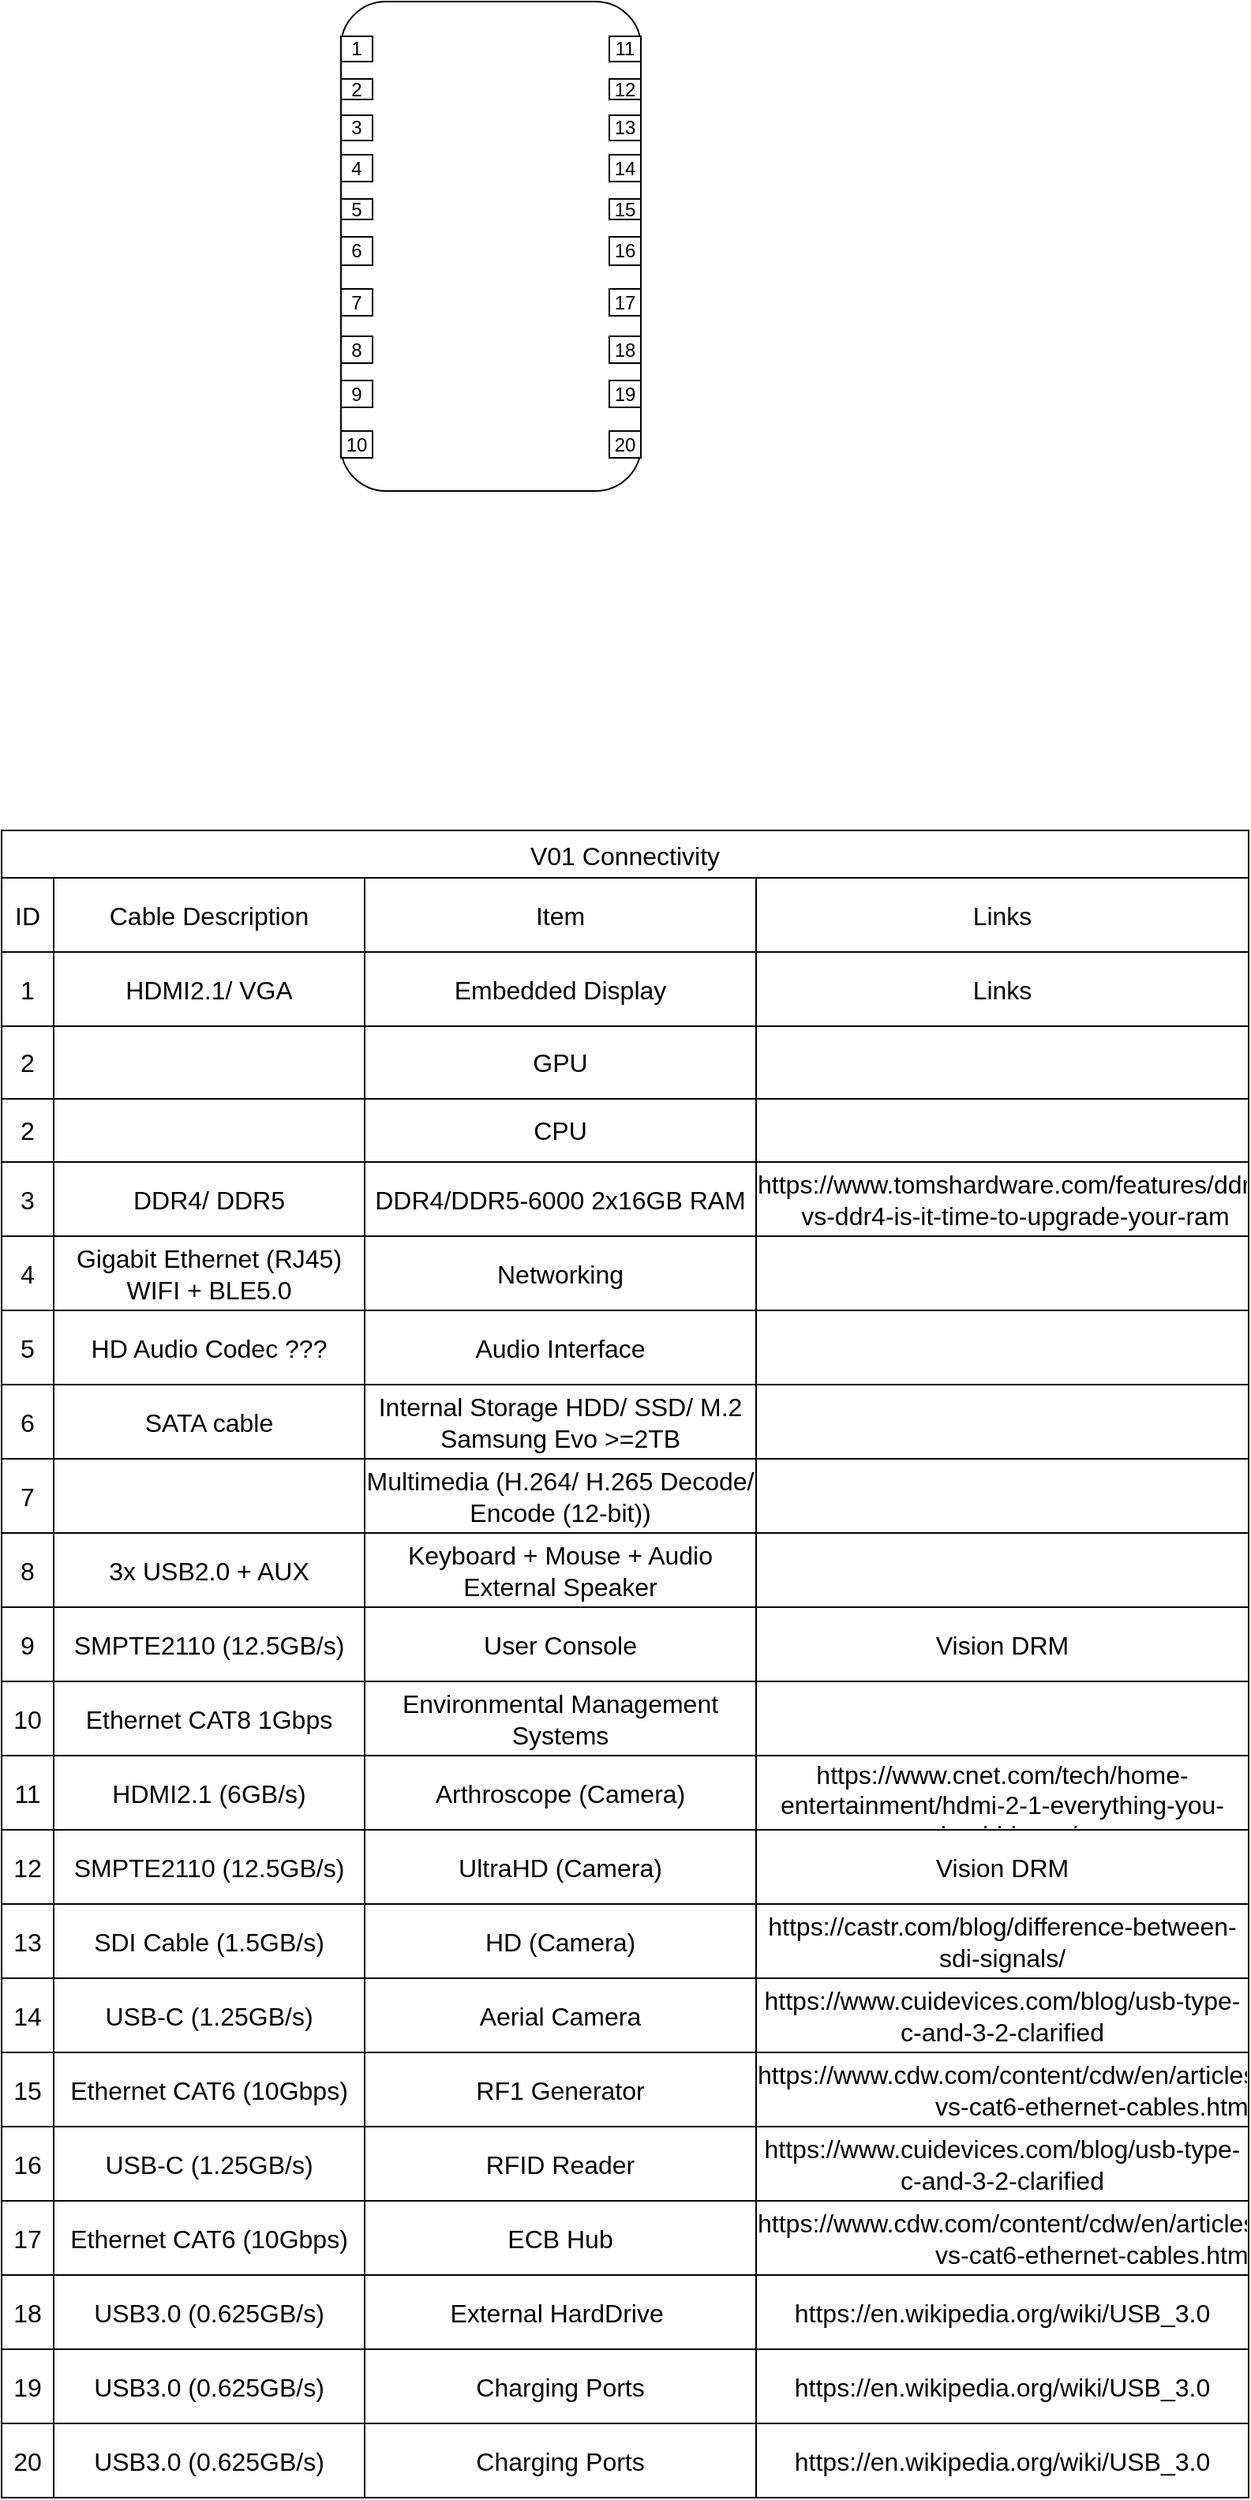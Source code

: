 <mxfile version="24.4.3" type="github" pages="6">
  <diagram id="FLpEmN00D5IzGof3-rAA" name="Overview">
    <mxGraphModel dx="615" dy="617" grid="1" gridSize="10" guides="1" tooltips="1" connect="1" arrows="1" fold="1" page="1" pageScale="1" pageWidth="850" pageHeight="1100" math="0" shadow="0">
      <root>
        <mxCell id="0" />
        <mxCell id="1" parent="0" />
        <mxCell id="rw3AhtdjaM_DlKyzIv3T-1" value="" style="rounded=1;whiteSpace=wrap;html=1;rotation=-90;" vertex="1" parent="1">
          <mxGeometry x="270" y="455" width="310" height="190" as="geometry" />
        </mxCell>
        <mxCell id="-Yu4i-p952HeZOaRnlPh-1" value="1" style="rounded=0;whiteSpace=wrap;html=1;" vertex="1" parent="1">
          <mxGeometry x="330" y="417" width="20" height="16" as="geometry" />
        </mxCell>
        <mxCell id="-Yu4i-p952HeZOaRnlPh-2" value="2" style="rounded=0;whiteSpace=wrap;html=1;" vertex="1" parent="1">
          <mxGeometry x="330" y="444" width="20" height="13" as="geometry" />
        </mxCell>
        <mxCell id="-Yu4i-p952HeZOaRnlPh-3" value="3" style="rounded=0;whiteSpace=wrap;html=1;" vertex="1" parent="1">
          <mxGeometry x="330" y="467" width="20" height="16" as="geometry" />
        </mxCell>
        <mxCell id="-Yu4i-p952HeZOaRnlPh-4" value="4" style="rounded=0;whiteSpace=wrap;html=1;" vertex="1" parent="1">
          <mxGeometry x="330" y="492" width="20" height="17" as="geometry" />
        </mxCell>
        <mxCell id="-Yu4i-p952HeZOaRnlPh-5" value="5" style="rounded=0;whiteSpace=wrap;html=1;" vertex="1" parent="1">
          <mxGeometry x="330" y="520" width="20" height="13" as="geometry" />
        </mxCell>
        <mxCell id="-Yu4i-p952HeZOaRnlPh-6" value="6" style="rounded=0;whiteSpace=wrap;html=1;" vertex="1" parent="1">
          <mxGeometry x="330" y="544" width="20" height="18" as="geometry" />
        </mxCell>
        <mxCell id="-Yu4i-p952HeZOaRnlPh-7" value="7" style="rounded=0;whiteSpace=wrap;html=1;" vertex="1" parent="1">
          <mxGeometry x="330" y="577" width="20" height="17" as="geometry" />
        </mxCell>
        <mxCell id="-Yu4i-p952HeZOaRnlPh-8" value="8" style="rounded=0;whiteSpace=wrap;html=1;" vertex="1" parent="1">
          <mxGeometry x="330" y="607" width="20" height="17" as="geometry" />
        </mxCell>
        <mxCell id="-Yu4i-p952HeZOaRnlPh-9" value="9" style="rounded=0;whiteSpace=wrap;html=1;" vertex="1" parent="1">
          <mxGeometry x="330" y="635" width="20" height="17" as="geometry" />
        </mxCell>
        <mxCell id="-Yu4i-p952HeZOaRnlPh-19" value="V01 Connectivity" style="shape=table;startSize=30;container=1;collapsible=0;childLayout=tableLayout;strokeColor=default;fontSize=16;" vertex="1" parent="1">
          <mxGeometry x="115" y="920" width="790" height="1056" as="geometry" />
        </mxCell>
        <mxCell id="-Yu4i-p952HeZOaRnlPh-20" value="" style="shape=tableRow;horizontal=0;startSize=0;swimlaneHead=0;swimlaneBody=0;strokeColor=inherit;top=0;left=0;bottom=0;right=0;collapsible=0;dropTarget=0;fillColor=none;points=[[0,0.5],[1,0.5]];portConstraint=eastwest;fontSize=16;" vertex="1" parent="-Yu4i-p952HeZOaRnlPh-19">
          <mxGeometry y="30" width="790" height="47" as="geometry" />
        </mxCell>
        <mxCell id="-Yu4i-p952HeZOaRnlPh-21" value="ID" style="shape=partialRectangle;html=1;whiteSpace=wrap;connectable=0;strokeColor=inherit;overflow=hidden;fillColor=none;top=0;left=0;bottom=0;right=0;pointerEvents=1;fontSize=16;" vertex="1" parent="-Yu4i-p952HeZOaRnlPh-20">
          <mxGeometry width="33" height="47" as="geometry">
            <mxRectangle width="33" height="47" as="alternateBounds" />
          </mxGeometry>
        </mxCell>
        <mxCell id="-Yu4i-p952HeZOaRnlPh-22" value="Cable Description" style="shape=partialRectangle;html=1;whiteSpace=wrap;connectable=0;strokeColor=inherit;overflow=hidden;fillColor=none;top=0;left=0;bottom=0;right=0;pointerEvents=1;fontSize=16;" vertex="1" parent="-Yu4i-p952HeZOaRnlPh-20">
          <mxGeometry x="33" width="197" height="47" as="geometry">
            <mxRectangle width="197" height="47" as="alternateBounds" />
          </mxGeometry>
        </mxCell>
        <mxCell id="-Yu4i-p952HeZOaRnlPh-23" value="Item" style="shape=partialRectangle;html=1;whiteSpace=wrap;connectable=0;strokeColor=inherit;overflow=hidden;fillColor=none;top=0;left=0;bottom=0;right=0;pointerEvents=1;fontSize=16;" vertex="1" parent="-Yu4i-p952HeZOaRnlPh-20">
          <mxGeometry x="230" width="248" height="47" as="geometry">
            <mxRectangle width="248" height="47" as="alternateBounds" />
          </mxGeometry>
        </mxCell>
        <mxCell id="-Yu4i-p952HeZOaRnlPh-88" value="Links" style="shape=partialRectangle;html=1;whiteSpace=wrap;connectable=0;strokeColor=inherit;overflow=hidden;fillColor=none;top=0;left=0;bottom=0;right=0;pointerEvents=1;fontSize=16;" vertex="1" parent="-Yu4i-p952HeZOaRnlPh-20">
          <mxGeometry x="478" width="312" height="47" as="geometry">
            <mxRectangle width="312" height="47" as="alternateBounds" />
          </mxGeometry>
        </mxCell>
        <mxCell id="-Yu4i-p952HeZOaRnlPh-111" value="" style="shape=tableRow;horizontal=0;startSize=0;swimlaneHead=0;swimlaneBody=0;strokeColor=inherit;top=0;left=0;bottom=0;right=0;collapsible=0;dropTarget=0;fillColor=none;points=[[0,0.5],[1,0.5]];portConstraint=eastwest;fontSize=16;" vertex="1" parent="-Yu4i-p952HeZOaRnlPh-19">
          <mxGeometry y="77" width="790" height="47" as="geometry" />
        </mxCell>
        <mxCell id="-Yu4i-p952HeZOaRnlPh-112" value="1" style="shape=partialRectangle;html=1;whiteSpace=wrap;connectable=0;strokeColor=inherit;overflow=hidden;fillColor=none;top=0;left=0;bottom=0;right=0;pointerEvents=1;fontSize=16;" vertex="1" parent="-Yu4i-p952HeZOaRnlPh-111">
          <mxGeometry width="33" height="47" as="geometry">
            <mxRectangle width="33" height="47" as="alternateBounds" />
          </mxGeometry>
        </mxCell>
        <mxCell id="-Yu4i-p952HeZOaRnlPh-113" value="HDMI2.1/ VGA" style="shape=partialRectangle;html=1;whiteSpace=wrap;connectable=0;strokeColor=inherit;overflow=hidden;fillColor=none;top=0;left=0;bottom=0;right=0;pointerEvents=1;fontSize=16;" vertex="1" parent="-Yu4i-p952HeZOaRnlPh-111">
          <mxGeometry x="33" width="197" height="47" as="geometry">
            <mxRectangle width="197" height="47" as="alternateBounds" />
          </mxGeometry>
        </mxCell>
        <mxCell id="-Yu4i-p952HeZOaRnlPh-114" value="Embedded Display" style="shape=partialRectangle;html=1;whiteSpace=wrap;connectable=0;strokeColor=inherit;overflow=hidden;fillColor=none;top=0;left=0;bottom=0;right=0;pointerEvents=1;fontSize=16;" vertex="1" parent="-Yu4i-p952HeZOaRnlPh-111">
          <mxGeometry x="230" width="248" height="47" as="geometry">
            <mxRectangle width="248" height="47" as="alternateBounds" />
          </mxGeometry>
        </mxCell>
        <mxCell id="-Yu4i-p952HeZOaRnlPh-115" value="Links" style="shape=partialRectangle;html=1;whiteSpace=wrap;connectable=0;strokeColor=inherit;overflow=hidden;fillColor=none;top=0;left=0;bottom=0;right=0;pointerEvents=1;fontSize=16;" vertex="1" parent="-Yu4i-p952HeZOaRnlPh-111">
          <mxGeometry x="478" width="312" height="47" as="geometry">
            <mxRectangle width="312" height="47" as="alternateBounds" />
          </mxGeometry>
        </mxCell>
        <mxCell id="-Yu4i-p952HeZOaRnlPh-24" value="" style="shape=tableRow;horizontal=0;startSize=0;swimlaneHead=0;swimlaneBody=0;strokeColor=inherit;top=0;left=0;bottom=0;right=0;collapsible=0;dropTarget=0;fillColor=none;points=[[0,0.5],[1,0.5]];portConstraint=eastwest;fontSize=16;" vertex="1" parent="-Yu4i-p952HeZOaRnlPh-19">
          <mxGeometry y="124" width="790" height="46" as="geometry" />
        </mxCell>
        <mxCell id="-Yu4i-p952HeZOaRnlPh-25" value="2" style="shape=partialRectangle;html=1;whiteSpace=wrap;connectable=0;strokeColor=inherit;overflow=hidden;fillColor=none;top=0;left=0;bottom=0;right=0;pointerEvents=1;fontSize=16;" vertex="1" parent="-Yu4i-p952HeZOaRnlPh-24">
          <mxGeometry width="33" height="46" as="geometry">
            <mxRectangle width="33" height="46" as="alternateBounds" />
          </mxGeometry>
        </mxCell>
        <mxCell id="-Yu4i-p952HeZOaRnlPh-26" value="" style="shape=partialRectangle;html=1;whiteSpace=wrap;connectable=0;strokeColor=inherit;overflow=hidden;fillColor=none;top=0;left=0;bottom=0;right=0;pointerEvents=1;fontSize=16;" vertex="1" parent="-Yu4i-p952HeZOaRnlPh-24">
          <mxGeometry x="33" width="197" height="46" as="geometry">
            <mxRectangle width="197" height="46" as="alternateBounds" />
          </mxGeometry>
        </mxCell>
        <mxCell id="-Yu4i-p952HeZOaRnlPh-27" value="GPU" style="shape=partialRectangle;html=1;whiteSpace=wrap;connectable=0;strokeColor=inherit;overflow=hidden;fillColor=none;top=0;left=0;bottom=0;right=0;pointerEvents=1;fontSize=16;" vertex="1" parent="-Yu4i-p952HeZOaRnlPh-24">
          <mxGeometry x="230" width="248" height="46" as="geometry">
            <mxRectangle width="248" height="46" as="alternateBounds" />
          </mxGeometry>
        </mxCell>
        <mxCell id="-Yu4i-p952HeZOaRnlPh-89" style="shape=partialRectangle;html=1;whiteSpace=wrap;connectable=0;strokeColor=inherit;overflow=hidden;fillColor=none;top=0;left=0;bottom=0;right=0;pointerEvents=1;fontSize=16;" vertex="1" parent="-Yu4i-p952HeZOaRnlPh-24">
          <mxGeometry x="478" width="312" height="46" as="geometry">
            <mxRectangle width="312" height="46" as="alternateBounds" />
          </mxGeometry>
        </mxCell>
        <mxCell id="-Yu4i-p952HeZOaRnlPh-122" value="" style="shape=tableRow;horizontal=0;startSize=0;swimlaneHead=0;swimlaneBody=0;strokeColor=inherit;top=0;left=0;bottom=0;right=0;collapsible=0;dropTarget=0;fillColor=none;points=[[0,0.5],[1,0.5]];portConstraint=eastwest;fontSize=16;" vertex="1" parent="-Yu4i-p952HeZOaRnlPh-19">
          <mxGeometry y="170" width="790" height="40" as="geometry" />
        </mxCell>
        <mxCell id="-Yu4i-p952HeZOaRnlPh-123" value="2" style="shape=partialRectangle;html=1;whiteSpace=wrap;connectable=0;strokeColor=inherit;overflow=hidden;fillColor=none;top=0;left=0;bottom=0;right=0;pointerEvents=1;fontSize=16;" vertex="1" parent="-Yu4i-p952HeZOaRnlPh-122">
          <mxGeometry width="33" height="40" as="geometry">
            <mxRectangle width="33" height="40" as="alternateBounds" />
          </mxGeometry>
        </mxCell>
        <mxCell id="-Yu4i-p952HeZOaRnlPh-124" value="" style="shape=partialRectangle;html=1;whiteSpace=wrap;connectable=0;strokeColor=inherit;overflow=hidden;fillColor=none;top=0;left=0;bottom=0;right=0;pointerEvents=1;fontSize=16;" vertex="1" parent="-Yu4i-p952HeZOaRnlPh-122">
          <mxGeometry x="33" width="197" height="40" as="geometry">
            <mxRectangle width="197" height="40" as="alternateBounds" />
          </mxGeometry>
        </mxCell>
        <mxCell id="-Yu4i-p952HeZOaRnlPh-125" value="CPU" style="shape=partialRectangle;html=1;whiteSpace=wrap;connectable=0;strokeColor=inherit;overflow=hidden;fillColor=none;top=0;left=0;bottom=0;right=0;pointerEvents=1;fontSize=16;" vertex="1" parent="-Yu4i-p952HeZOaRnlPh-122">
          <mxGeometry x="230" width="248" height="40" as="geometry">
            <mxRectangle width="248" height="40" as="alternateBounds" />
          </mxGeometry>
        </mxCell>
        <mxCell id="-Yu4i-p952HeZOaRnlPh-126" style="shape=partialRectangle;html=1;whiteSpace=wrap;connectable=0;strokeColor=inherit;overflow=hidden;fillColor=none;top=0;left=0;bottom=0;right=0;pointerEvents=1;fontSize=16;" vertex="1" parent="-Yu4i-p952HeZOaRnlPh-122">
          <mxGeometry x="478" width="312" height="40" as="geometry">
            <mxRectangle width="312" height="40" as="alternateBounds" />
          </mxGeometry>
        </mxCell>
        <mxCell id="-Yu4i-p952HeZOaRnlPh-28" value="" style="shape=tableRow;horizontal=0;startSize=0;swimlaneHead=0;swimlaneBody=0;strokeColor=inherit;top=0;left=0;bottom=0;right=0;collapsible=0;dropTarget=0;fillColor=none;points=[[0,0.5],[1,0.5]];portConstraint=eastwest;fontSize=16;" vertex="1" parent="-Yu4i-p952HeZOaRnlPh-19">
          <mxGeometry y="210" width="790" height="47" as="geometry" />
        </mxCell>
        <mxCell id="-Yu4i-p952HeZOaRnlPh-29" value="3" style="shape=partialRectangle;html=1;whiteSpace=wrap;connectable=0;strokeColor=inherit;overflow=hidden;fillColor=none;top=0;left=0;bottom=0;right=0;pointerEvents=1;fontSize=16;" vertex="1" parent="-Yu4i-p952HeZOaRnlPh-28">
          <mxGeometry width="33" height="47" as="geometry">
            <mxRectangle width="33" height="47" as="alternateBounds" />
          </mxGeometry>
        </mxCell>
        <mxCell id="-Yu4i-p952HeZOaRnlPh-30" value="DDR4/ DDR5" style="shape=partialRectangle;html=1;whiteSpace=wrap;connectable=0;strokeColor=inherit;overflow=hidden;fillColor=none;top=0;left=0;bottom=0;right=0;pointerEvents=1;fontSize=16;" vertex="1" parent="-Yu4i-p952HeZOaRnlPh-28">
          <mxGeometry x="33" width="197" height="47" as="geometry">
            <mxRectangle width="197" height="47" as="alternateBounds" />
          </mxGeometry>
        </mxCell>
        <mxCell id="-Yu4i-p952HeZOaRnlPh-31" value="DDR4/DDR5-6000 2x16GB RAM" style="shape=partialRectangle;html=1;whiteSpace=wrap;connectable=0;strokeColor=inherit;overflow=hidden;fillColor=none;top=0;left=0;bottom=0;right=0;pointerEvents=1;fontSize=16;" vertex="1" parent="-Yu4i-p952HeZOaRnlPh-28">
          <mxGeometry x="230" width="248" height="47" as="geometry">
            <mxRectangle width="248" height="47" as="alternateBounds" />
          </mxGeometry>
        </mxCell>
        <mxCell id="-Yu4i-p952HeZOaRnlPh-90" value="https://www.tomshardware.com/features/ddr5-vs-ddr4-is-it-time-to-upgrade-your-ram" style="shape=partialRectangle;html=1;whiteSpace=wrap;connectable=0;strokeColor=inherit;overflow=hidden;fillColor=none;top=0;left=0;bottom=0;right=0;pointerEvents=1;fontSize=16;" vertex="1" parent="-Yu4i-p952HeZOaRnlPh-28">
          <mxGeometry x="478" width="312" height="47" as="geometry">
            <mxRectangle width="312" height="47" as="alternateBounds" />
          </mxGeometry>
        </mxCell>
        <mxCell id="-Yu4i-p952HeZOaRnlPh-32" value="" style="shape=tableRow;horizontal=0;startSize=0;swimlaneHead=0;swimlaneBody=0;strokeColor=inherit;top=0;left=0;bottom=0;right=0;collapsible=0;dropTarget=0;fillColor=none;points=[[0,0.5],[1,0.5]];portConstraint=eastwest;fontSize=16;" vertex="1" parent="-Yu4i-p952HeZOaRnlPh-19">
          <mxGeometry y="257" width="790" height="47" as="geometry" />
        </mxCell>
        <mxCell id="-Yu4i-p952HeZOaRnlPh-33" value="4" style="shape=partialRectangle;html=1;whiteSpace=wrap;connectable=0;strokeColor=inherit;overflow=hidden;fillColor=none;top=0;left=0;bottom=0;right=0;pointerEvents=1;fontSize=16;" vertex="1" parent="-Yu4i-p952HeZOaRnlPh-32">
          <mxGeometry width="33" height="47" as="geometry">
            <mxRectangle width="33" height="47" as="alternateBounds" />
          </mxGeometry>
        </mxCell>
        <mxCell id="-Yu4i-p952HeZOaRnlPh-34" value="Gigabit Ethernet (RJ45) WIFI + BLE5.0" style="shape=partialRectangle;html=1;whiteSpace=wrap;connectable=0;strokeColor=inherit;overflow=hidden;fillColor=none;top=0;left=0;bottom=0;right=0;pointerEvents=1;fontSize=16;" vertex="1" parent="-Yu4i-p952HeZOaRnlPh-32">
          <mxGeometry x="33" width="197" height="47" as="geometry">
            <mxRectangle width="197" height="47" as="alternateBounds" />
          </mxGeometry>
        </mxCell>
        <mxCell id="-Yu4i-p952HeZOaRnlPh-35" value="Networking" style="shape=partialRectangle;html=1;whiteSpace=wrap;connectable=0;strokeColor=inherit;overflow=hidden;fillColor=none;top=0;left=0;bottom=0;right=0;pointerEvents=1;fontSize=16;" vertex="1" parent="-Yu4i-p952HeZOaRnlPh-32">
          <mxGeometry x="230" width="248" height="47" as="geometry">
            <mxRectangle width="248" height="47" as="alternateBounds" />
          </mxGeometry>
        </mxCell>
        <mxCell id="-Yu4i-p952HeZOaRnlPh-91" style="shape=partialRectangle;html=1;whiteSpace=wrap;connectable=0;strokeColor=inherit;overflow=hidden;fillColor=none;top=0;left=0;bottom=0;right=0;pointerEvents=1;fontSize=16;" vertex="1" parent="-Yu4i-p952HeZOaRnlPh-32">
          <mxGeometry x="478" width="312" height="47" as="geometry">
            <mxRectangle width="312" height="47" as="alternateBounds" />
          </mxGeometry>
        </mxCell>
        <mxCell id="-Yu4i-p952HeZOaRnlPh-36" value="" style="shape=tableRow;horizontal=0;startSize=0;swimlaneHead=0;swimlaneBody=0;strokeColor=inherit;top=0;left=0;bottom=0;right=0;collapsible=0;dropTarget=0;fillColor=none;points=[[0,0.5],[1,0.5]];portConstraint=eastwest;fontSize=16;" vertex="1" parent="-Yu4i-p952HeZOaRnlPh-19">
          <mxGeometry y="304" width="790" height="47" as="geometry" />
        </mxCell>
        <mxCell id="-Yu4i-p952HeZOaRnlPh-37" value="5" style="shape=partialRectangle;html=1;whiteSpace=wrap;connectable=0;strokeColor=inherit;overflow=hidden;fillColor=none;top=0;left=0;bottom=0;right=0;pointerEvents=1;fontSize=16;" vertex="1" parent="-Yu4i-p952HeZOaRnlPh-36">
          <mxGeometry width="33" height="47" as="geometry">
            <mxRectangle width="33" height="47" as="alternateBounds" />
          </mxGeometry>
        </mxCell>
        <mxCell id="-Yu4i-p952HeZOaRnlPh-38" value="HD Audio Codec ???" style="shape=partialRectangle;html=1;whiteSpace=wrap;connectable=0;strokeColor=inherit;overflow=hidden;fillColor=none;top=0;left=0;bottom=0;right=0;pointerEvents=1;fontSize=16;" vertex="1" parent="-Yu4i-p952HeZOaRnlPh-36">
          <mxGeometry x="33" width="197" height="47" as="geometry">
            <mxRectangle width="197" height="47" as="alternateBounds" />
          </mxGeometry>
        </mxCell>
        <mxCell id="-Yu4i-p952HeZOaRnlPh-39" value="Audio Interface" style="shape=partialRectangle;html=1;whiteSpace=wrap;connectable=0;strokeColor=inherit;overflow=hidden;fillColor=none;top=0;left=0;bottom=0;right=0;pointerEvents=1;fontSize=16;" vertex="1" parent="-Yu4i-p952HeZOaRnlPh-36">
          <mxGeometry x="230" width="248" height="47" as="geometry">
            <mxRectangle width="248" height="47" as="alternateBounds" />
          </mxGeometry>
        </mxCell>
        <mxCell id="-Yu4i-p952HeZOaRnlPh-92" style="shape=partialRectangle;html=1;whiteSpace=wrap;connectable=0;strokeColor=inherit;overflow=hidden;fillColor=none;top=0;left=0;bottom=0;right=0;pointerEvents=1;fontSize=16;" vertex="1" parent="-Yu4i-p952HeZOaRnlPh-36">
          <mxGeometry x="478" width="312" height="47" as="geometry">
            <mxRectangle width="312" height="47" as="alternateBounds" />
          </mxGeometry>
        </mxCell>
        <mxCell id="-Yu4i-p952HeZOaRnlPh-116" value="" style="shape=tableRow;horizontal=0;startSize=0;swimlaneHead=0;swimlaneBody=0;strokeColor=inherit;top=0;left=0;bottom=0;right=0;collapsible=0;dropTarget=0;fillColor=none;points=[[0,0.5],[1,0.5]];portConstraint=eastwest;fontSize=16;" vertex="1" parent="-Yu4i-p952HeZOaRnlPh-19">
          <mxGeometry y="351" width="790" height="47" as="geometry" />
        </mxCell>
        <mxCell id="-Yu4i-p952HeZOaRnlPh-117" value="6" style="shape=partialRectangle;html=1;whiteSpace=wrap;connectable=0;strokeColor=inherit;overflow=hidden;fillColor=none;top=0;left=0;bottom=0;right=0;pointerEvents=1;fontSize=16;" vertex="1" parent="-Yu4i-p952HeZOaRnlPh-116">
          <mxGeometry width="33" height="47" as="geometry">
            <mxRectangle width="33" height="47" as="alternateBounds" />
          </mxGeometry>
        </mxCell>
        <mxCell id="-Yu4i-p952HeZOaRnlPh-118" value="SATA cable" style="shape=partialRectangle;html=1;whiteSpace=wrap;connectable=0;strokeColor=inherit;overflow=hidden;fillColor=none;top=0;left=0;bottom=0;right=0;pointerEvents=1;fontSize=16;" vertex="1" parent="-Yu4i-p952HeZOaRnlPh-116">
          <mxGeometry x="33" width="197" height="47" as="geometry">
            <mxRectangle width="197" height="47" as="alternateBounds" />
          </mxGeometry>
        </mxCell>
        <mxCell id="-Yu4i-p952HeZOaRnlPh-119" value="Internal Storage HDD/ SSD/ M.2 Samsung Evo &amp;gt;=2TB" style="shape=partialRectangle;html=1;whiteSpace=wrap;connectable=0;strokeColor=inherit;overflow=hidden;fillColor=none;top=0;left=0;bottom=0;right=0;pointerEvents=1;fontSize=16;" vertex="1" parent="-Yu4i-p952HeZOaRnlPh-116">
          <mxGeometry x="230" width="248" height="47" as="geometry">
            <mxRectangle width="248" height="47" as="alternateBounds" />
          </mxGeometry>
        </mxCell>
        <mxCell id="-Yu4i-p952HeZOaRnlPh-120" style="shape=partialRectangle;html=1;whiteSpace=wrap;connectable=0;strokeColor=inherit;overflow=hidden;fillColor=none;top=0;left=0;bottom=0;right=0;pointerEvents=1;fontSize=16;" vertex="1" parent="-Yu4i-p952HeZOaRnlPh-116">
          <mxGeometry x="478" width="312" height="47" as="geometry">
            <mxRectangle width="312" height="47" as="alternateBounds" />
          </mxGeometry>
        </mxCell>
        <mxCell id="-Yu4i-p952HeZOaRnlPh-40" value="" style="shape=tableRow;horizontal=0;startSize=0;swimlaneHead=0;swimlaneBody=0;strokeColor=inherit;top=0;left=0;bottom=0;right=0;collapsible=0;dropTarget=0;fillColor=none;points=[[0,0.5],[1,0.5]];portConstraint=eastwest;fontSize=16;" vertex="1" parent="-Yu4i-p952HeZOaRnlPh-19">
          <mxGeometry y="398" width="790" height="47" as="geometry" />
        </mxCell>
        <mxCell id="-Yu4i-p952HeZOaRnlPh-41" value="7" style="shape=partialRectangle;html=1;whiteSpace=wrap;connectable=0;strokeColor=inherit;overflow=hidden;fillColor=none;top=0;left=0;bottom=0;right=0;pointerEvents=1;fontSize=16;" vertex="1" parent="-Yu4i-p952HeZOaRnlPh-40">
          <mxGeometry width="33" height="47" as="geometry">
            <mxRectangle width="33" height="47" as="alternateBounds" />
          </mxGeometry>
        </mxCell>
        <mxCell id="-Yu4i-p952HeZOaRnlPh-42" value="" style="shape=partialRectangle;html=1;whiteSpace=wrap;connectable=0;strokeColor=inherit;overflow=hidden;fillColor=none;top=0;left=0;bottom=0;right=0;pointerEvents=1;fontSize=16;" vertex="1" parent="-Yu4i-p952HeZOaRnlPh-40">
          <mxGeometry x="33" width="197" height="47" as="geometry">
            <mxRectangle width="197" height="47" as="alternateBounds" />
          </mxGeometry>
        </mxCell>
        <mxCell id="-Yu4i-p952HeZOaRnlPh-43" value="Multimedia (H.264/ H.265 Decode/ Encode (12-bit))" style="shape=partialRectangle;html=1;whiteSpace=wrap;connectable=0;strokeColor=inherit;overflow=hidden;fillColor=none;top=0;left=0;bottom=0;right=0;pointerEvents=1;fontSize=16;" vertex="1" parent="-Yu4i-p952HeZOaRnlPh-40">
          <mxGeometry x="230" width="248" height="47" as="geometry">
            <mxRectangle width="248" height="47" as="alternateBounds" />
          </mxGeometry>
        </mxCell>
        <mxCell id="-Yu4i-p952HeZOaRnlPh-93" style="shape=partialRectangle;html=1;whiteSpace=wrap;connectable=0;strokeColor=inherit;overflow=hidden;fillColor=none;top=0;left=0;bottom=0;right=0;pointerEvents=1;fontSize=16;" vertex="1" parent="-Yu4i-p952HeZOaRnlPh-40">
          <mxGeometry x="478" width="312" height="47" as="geometry">
            <mxRectangle width="312" height="47" as="alternateBounds" />
          </mxGeometry>
        </mxCell>
        <mxCell id="-Yu4i-p952HeZOaRnlPh-127" value="" style="shape=tableRow;horizontal=0;startSize=0;swimlaneHead=0;swimlaneBody=0;strokeColor=inherit;top=0;left=0;bottom=0;right=0;collapsible=0;dropTarget=0;fillColor=none;points=[[0,0.5],[1,0.5]];portConstraint=eastwest;fontSize=16;" vertex="1" parent="-Yu4i-p952HeZOaRnlPh-19">
          <mxGeometry y="445" width="790" height="47" as="geometry" />
        </mxCell>
        <mxCell id="-Yu4i-p952HeZOaRnlPh-128" value="8" style="shape=partialRectangle;html=1;whiteSpace=wrap;connectable=0;strokeColor=inherit;overflow=hidden;fillColor=none;top=0;left=0;bottom=0;right=0;pointerEvents=1;fontSize=16;" vertex="1" parent="-Yu4i-p952HeZOaRnlPh-127">
          <mxGeometry width="33" height="47" as="geometry">
            <mxRectangle width="33" height="47" as="alternateBounds" />
          </mxGeometry>
        </mxCell>
        <mxCell id="-Yu4i-p952HeZOaRnlPh-129" value="3x USB2.0 + AUX" style="shape=partialRectangle;html=1;whiteSpace=wrap;connectable=0;strokeColor=inherit;overflow=hidden;fillColor=none;top=0;left=0;bottom=0;right=0;pointerEvents=1;fontSize=16;" vertex="1" parent="-Yu4i-p952HeZOaRnlPh-127">
          <mxGeometry x="33" width="197" height="47" as="geometry">
            <mxRectangle width="197" height="47" as="alternateBounds" />
          </mxGeometry>
        </mxCell>
        <mxCell id="-Yu4i-p952HeZOaRnlPh-130" value="Keyboard + Mouse + Audio External Speaker" style="shape=partialRectangle;html=1;whiteSpace=wrap;connectable=0;strokeColor=inherit;overflow=hidden;fillColor=none;top=0;left=0;bottom=0;right=0;pointerEvents=1;fontSize=16;" vertex="1" parent="-Yu4i-p952HeZOaRnlPh-127">
          <mxGeometry x="230" width="248" height="47" as="geometry">
            <mxRectangle width="248" height="47" as="alternateBounds" />
          </mxGeometry>
        </mxCell>
        <mxCell id="-Yu4i-p952HeZOaRnlPh-131" style="shape=partialRectangle;html=1;whiteSpace=wrap;connectable=0;strokeColor=inherit;overflow=hidden;fillColor=none;top=0;left=0;bottom=0;right=0;pointerEvents=1;fontSize=16;" vertex="1" parent="-Yu4i-p952HeZOaRnlPh-127">
          <mxGeometry x="478" width="312" height="47" as="geometry">
            <mxRectangle width="312" height="47" as="alternateBounds" />
          </mxGeometry>
        </mxCell>
        <mxCell id="-Yu4i-p952HeZOaRnlPh-105" value="" style="shape=tableRow;horizontal=0;startSize=0;swimlaneHead=0;swimlaneBody=0;strokeColor=inherit;top=0;left=0;bottom=0;right=0;collapsible=0;dropTarget=0;fillColor=none;points=[[0,0.5],[1,0.5]];portConstraint=eastwest;fontSize=16;" vertex="1" parent="-Yu4i-p952HeZOaRnlPh-19">
          <mxGeometry y="492" width="790" height="47" as="geometry" />
        </mxCell>
        <mxCell id="-Yu4i-p952HeZOaRnlPh-106" value="9" style="shape=partialRectangle;html=1;whiteSpace=wrap;connectable=0;strokeColor=inherit;overflow=hidden;fillColor=none;top=0;left=0;bottom=0;right=0;pointerEvents=1;fontSize=16;" vertex="1" parent="-Yu4i-p952HeZOaRnlPh-105">
          <mxGeometry width="33" height="47" as="geometry">
            <mxRectangle width="33" height="47" as="alternateBounds" />
          </mxGeometry>
        </mxCell>
        <mxCell id="-Yu4i-p952HeZOaRnlPh-107" value="SMPTE2110 (12.5GB/s)" style="shape=partialRectangle;html=1;whiteSpace=wrap;connectable=0;strokeColor=inherit;overflow=hidden;fillColor=none;top=0;left=0;bottom=0;right=0;pointerEvents=1;fontSize=16;" vertex="1" parent="-Yu4i-p952HeZOaRnlPh-105">
          <mxGeometry x="33" width="197" height="47" as="geometry">
            <mxRectangle width="197" height="47" as="alternateBounds" />
          </mxGeometry>
        </mxCell>
        <mxCell id="-Yu4i-p952HeZOaRnlPh-108" value="User Console" style="shape=partialRectangle;html=1;whiteSpace=wrap;connectable=0;strokeColor=inherit;overflow=hidden;fillColor=none;top=0;left=0;bottom=0;right=0;pointerEvents=1;fontSize=16;" vertex="1" parent="-Yu4i-p952HeZOaRnlPh-105">
          <mxGeometry x="230" width="248" height="47" as="geometry">
            <mxRectangle width="248" height="47" as="alternateBounds" />
          </mxGeometry>
        </mxCell>
        <mxCell id="-Yu4i-p952HeZOaRnlPh-109" value="Vision DRM" style="shape=partialRectangle;html=1;whiteSpace=wrap;connectable=0;strokeColor=inherit;overflow=hidden;fillColor=none;top=0;left=0;bottom=0;right=0;pointerEvents=1;fontSize=16;" vertex="1" parent="-Yu4i-p952HeZOaRnlPh-105">
          <mxGeometry x="478" width="312" height="47" as="geometry">
            <mxRectangle width="312" height="47" as="alternateBounds" />
          </mxGeometry>
        </mxCell>
        <mxCell id="-Yu4i-p952HeZOaRnlPh-44" value="" style="shape=tableRow;horizontal=0;startSize=0;swimlaneHead=0;swimlaneBody=0;strokeColor=inherit;top=0;left=0;bottom=0;right=0;collapsible=0;dropTarget=0;fillColor=none;points=[[0,0.5],[1,0.5]];portConstraint=eastwest;fontSize=16;" vertex="1" parent="-Yu4i-p952HeZOaRnlPh-19">
          <mxGeometry y="539" width="790" height="47" as="geometry" />
        </mxCell>
        <mxCell id="-Yu4i-p952HeZOaRnlPh-45" value="10" style="shape=partialRectangle;html=1;whiteSpace=wrap;connectable=0;strokeColor=inherit;overflow=hidden;fillColor=none;top=0;left=0;bottom=0;right=0;pointerEvents=1;fontSize=16;" vertex="1" parent="-Yu4i-p952HeZOaRnlPh-44">
          <mxGeometry width="33" height="47" as="geometry">
            <mxRectangle width="33" height="47" as="alternateBounds" />
          </mxGeometry>
        </mxCell>
        <mxCell id="-Yu4i-p952HeZOaRnlPh-46" value="Ethernet CAT8 1Gbps" style="shape=partialRectangle;html=1;whiteSpace=wrap;connectable=0;strokeColor=inherit;overflow=hidden;fillColor=none;top=0;left=0;bottom=0;right=0;pointerEvents=1;fontSize=16;" vertex="1" parent="-Yu4i-p952HeZOaRnlPh-44">
          <mxGeometry x="33" width="197" height="47" as="geometry">
            <mxRectangle width="197" height="47" as="alternateBounds" />
          </mxGeometry>
        </mxCell>
        <mxCell id="-Yu4i-p952HeZOaRnlPh-47" value="Environmental Management Systems" style="shape=partialRectangle;html=1;whiteSpace=wrap;connectable=0;strokeColor=inherit;overflow=hidden;fillColor=none;top=0;left=0;bottom=0;right=0;pointerEvents=1;fontSize=16;" vertex="1" parent="-Yu4i-p952HeZOaRnlPh-44">
          <mxGeometry x="230" width="248" height="47" as="geometry">
            <mxRectangle width="248" height="47" as="alternateBounds" />
          </mxGeometry>
        </mxCell>
        <mxCell id="-Yu4i-p952HeZOaRnlPh-94" style="shape=partialRectangle;html=1;whiteSpace=wrap;connectable=0;strokeColor=inherit;overflow=hidden;fillColor=none;top=0;left=0;bottom=0;right=0;pointerEvents=1;fontSize=16;" vertex="1" parent="-Yu4i-p952HeZOaRnlPh-44">
          <mxGeometry x="478" width="312" height="47" as="geometry">
            <mxRectangle width="312" height="47" as="alternateBounds" />
          </mxGeometry>
        </mxCell>
        <mxCell id="-Yu4i-p952HeZOaRnlPh-48" value="" style="shape=tableRow;horizontal=0;startSize=0;swimlaneHead=0;swimlaneBody=0;strokeColor=inherit;top=0;left=0;bottom=0;right=0;collapsible=0;dropTarget=0;fillColor=none;points=[[0,0.5],[1,0.5]];portConstraint=eastwest;fontSize=16;" vertex="1" parent="-Yu4i-p952HeZOaRnlPh-19">
          <mxGeometry y="586" width="790" height="47" as="geometry" />
        </mxCell>
        <mxCell id="-Yu4i-p952HeZOaRnlPh-49" value="11" style="shape=partialRectangle;html=1;whiteSpace=wrap;connectable=0;strokeColor=inherit;overflow=hidden;fillColor=none;top=0;left=0;bottom=0;right=0;pointerEvents=1;fontSize=16;" vertex="1" parent="-Yu4i-p952HeZOaRnlPh-48">
          <mxGeometry width="33" height="47" as="geometry">
            <mxRectangle width="33" height="47" as="alternateBounds" />
          </mxGeometry>
        </mxCell>
        <mxCell id="-Yu4i-p952HeZOaRnlPh-50" value="HDMI2.1 (6GB/s)" style="shape=partialRectangle;html=1;whiteSpace=wrap;connectable=0;strokeColor=inherit;overflow=hidden;fillColor=none;top=0;left=0;bottom=0;right=0;pointerEvents=1;fontSize=16;" vertex="1" parent="-Yu4i-p952HeZOaRnlPh-48">
          <mxGeometry x="33" width="197" height="47" as="geometry">
            <mxRectangle width="197" height="47" as="alternateBounds" />
          </mxGeometry>
        </mxCell>
        <mxCell id="-Yu4i-p952HeZOaRnlPh-51" value="Arthroscope (Camera)" style="shape=partialRectangle;html=1;whiteSpace=wrap;connectable=0;strokeColor=inherit;overflow=hidden;fillColor=none;top=0;left=0;bottom=0;right=0;pointerEvents=1;fontSize=16;" vertex="1" parent="-Yu4i-p952HeZOaRnlPh-48">
          <mxGeometry x="230" width="248" height="47" as="geometry">
            <mxRectangle width="248" height="47" as="alternateBounds" />
          </mxGeometry>
        </mxCell>
        <mxCell id="-Yu4i-p952HeZOaRnlPh-95" value="https://www.cnet.com/tech/home-entertainment/hdmi-2-1-everything-you-should-know/" style="shape=partialRectangle;html=1;whiteSpace=wrap;connectable=0;strokeColor=inherit;overflow=hidden;fillColor=none;top=0;left=0;bottom=0;right=0;pointerEvents=1;fontSize=16;" vertex="1" parent="-Yu4i-p952HeZOaRnlPh-48">
          <mxGeometry x="478" width="312" height="47" as="geometry">
            <mxRectangle width="312" height="47" as="alternateBounds" />
          </mxGeometry>
        </mxCell>
        <mxCell id="-Yu4i-p952HeZOaRnlPh-52" value="" style="shape=tableRow;horizontal=0;startSize=0;swimlaneHead=0;swimlaneBody=0;strokeColor=inherit;top=0;left=0;bottom=0;right=0;collapsible=0;dropTarget=0;fillColor=none;points=[[0,0.5],[1,0.5]];portConstraint=eastwest;fontSize=16;" vertex="1" parent="-Yu4i-p952HeZOaRnlPh-19">
          <mxGeometry y="633" width="790" height="47" as="geometry" />
        </mxCell>
        <mxCell id="-Yu4i-p952HeZOaRnlPh-53" value="12" style="shape=partialRectangle;html=1;whiteSpace=wrap;connectable=0;strokeColor=inherit;overflow=hidden;fillColor=none;top=0;left=0;bottom=0;right=0;pointerEvents=1;fontSize=16;" vertex="1" parent="-Yu4i-p952HeZOaRnlPh-52">
          <mxGeometry width="33" height="47" as="geometry">
            <mxRectangle width="33" height="47" as="alternateBounds" />
          </mxGeometry>
        </mxCell>
        <mxCell id="-Yu4i-p952HeZOaRnlPh-54" value="SMPTE2110 (12.5GB/s)" style="shape=partialRectangle;html=1;whiteSpace=wrap;connectable=0;strokeColor=inherit;overflow=hidden;fillColor=none;top=0;left=0;bottom=0;right=0;pointerEvents=1;fontSize=16;" vertex="1" parent="-Yu4i-p952HeZOaRnlPh-52">
          <mxGeometry x="33" width="197" height="47" as="geometry">
            <mxRectangle width="197" height="47" as="alternateBounds" />
          </mxGeometry>
        </mxCell>
        <mxCell id="-Yu4i-p952HeZOaRnlPh-55" value="UltraHD (Camera)" style="shape=partialRectangle;html=1;whiteSpace=wrap;connectable=0;strokeColor=inherit;overflow=hidden;fillColor=none;top=0;left=0;bottom=0;right=0;pointerEvents=1;fontSize=16;" vertex="1" parent="-Yu4i-p952HeZOaRnlPh-52">
          <mxGeometry x="230" width="248" height="47" as="geometry">
            <mxRectangle width="248" height="47" as="alternateBounds" />
          </mxGeometry>
        </mxCell>
        <mxCell id="-Yu4i-p952HeZOaRnlPh-96" value="Vision DRM" style="shape=partialRectangle;html=1;whiteSpace=wrap;connectable=0;strokeColor=inherit;overflow=hidden;fillColor=none;top=0;left=0;bottom=0;right=0;pointerEvents=1;fontSize=16;" vertex="1" parent="-Yu4i-p952HeZOaRnlPh-52">
          <mxGeometry x="478" width="312" height="47" as="geometry">
            <mxRectangle width="312" height="47" as="alternateBounds" />
          </mxGeometry>
        </mxCell>
        <mxCell id="-Yu4i-p952HeZOaRnlPh-56" value="" style="shape=tableRow;horizontal=0;startSize=0;swimlaneHead=0;swimlaneBody=0;strokeColor=inherit;top=0;left=0;bottom=0;right=0;collapsible=0;dropTarget=0;fillColor=none;points=[[0,0.5],[1,0.5]];portConstraint=eastwest;fontSize=16;" vertex="1" parent="-Yu4i-p952HeZOaRnlPh-19">
          <mxGeometry y="680" width="790" height="47" as="geometry" />
        </mxCell>
        <mxCell id="-Yu4i-p952HeZOaRnlPh-57" value="13" style="shape=partialRectangle;html=1;whiteSpace=wrap;connectable=0;strokeColor=inherit;overflow=hidden;fillColor=none;top=0;left=0;bottom=0;right=0;pointerEvents=1;fontSize=16;" vertex="1" parent="-Yu4i-p952HeZOaRnlPh-56">
          <mxGeometry width="33" height="47" as="geometry">
            <mxRectangle width="33" height="47" as="alternateBounds" />
          </mxGeometry>
        </mxCell>
        <mxCell id="-Yu4i-p952HeZOaRnlPh-58" value="SDI Cable (1.5GB/s)" style="shape=partialRectangle;html=1;whiteSpace=wrap;connectable=0;strokeColor=inherit;overflow=hidden;fillColor=none;top=0;left=0;bottom=0;right=0;pointerEvents=1;fontSize=16;" vertex="1" parent="-Yu4i-p952HeZOaRnlPh-56">
          <mxGeometry x="33" width="197" height="47" as="geometry">
            <mxRectangle width="197" height="47" as="alternateBounds" />
          </mxGeometry>
        </mxCell>
        <mxCell id="-Yu4i-p952HeZOaRnlPh-59" value="HD (Camera)" style="shape=partialRectangle;html=1;whiteSpace=wrap;connectable=0;strokeColor=inherit;overflow=hidden;fillColor=none;top=0;left=0;bottom=0;right=0;pointerEvents=1;fontSize=16;" vertex="1" parent="-Yu4i-p952HeZOaRnlPh-56">
          <mxGeometry x="230" width="248" height="47" as="geometry">
            <mxRectangle width="248" height="47" as="alternateBounds" />
          </mxGeometry>
        </mxCell>
        <mxCell id="-Yu4i-p952HeZOaRnlPh-97" value="https://castr.com/blog/difference-between-sdi-signals/" style="shape=partialRectangle;html=1;whiteSpace=wrap;connectable=0;strokeColor=inherit;overflow=hidden;fillColor=none;top=0;left=0;bottom=0;right=0;pointerEvents=1;fontSize=16;" vertex="1" parent="-Yu4i-p952HeZOaRnlPh-56">
          <mxGeometry x="478" width="312" height="47" as="geometry">
            <mxRectangle width="312" height="47" as="alternateBounds" />
          </mxGeometry>
        </mxCell>
        <mxCell id="-Yu4i-p952HeZOaRnlPh-60" value="" style="shape=tableRow;horizontal=0;startSize=0;swimlaneHead=0;swimlaneBody=0;strokeColor=inherit;top=0;left=0;bottom=0;right=0;collapsible=0;dropTarget=0;fillColor=none;points=[[0,0.5],[1,0.5]];portConstraint=eastwest;fontSize=16;" vertex="1" parent="-Yu4i-p952HeZOaRnlPh-19">
          <mxGeometry y="727" width="790" height="47" as="geometry" />
        </mxCell>
        <mxCell id="-Yu4i-p952HeZOaRnlPh-61" value="14" style="shape=partialRectangle;html=1;whiteSpace=wrap;connectable=0;strokeColor=inherit;overflow=hidden;fillColor=none;top=0;left=0;bottom=0;right=0;pointerEvents=1;fontSize=16;" vertex="1" parent="-Yu4i-p952HeZOaRnlPh-60">
          <mxGeometry width="33" height="47" as="geometry">
            <mxRectangle width="33" height="47" as="alternateBounds" />
          </mxGeometry>
        </mxCell>
        <mxCell id="-Yu4i-p952HeZOaRnlPh-62" value="USB-C (1.25GB/s)" style="shape=partialRectangle;html=1;whiteSpace=wrap;connectable=0;strokeColor=inherit;overflow=hidden;fillColor=none;top=0;left=0;bottom=0;right=0;pointerEvents=1;fontSize=16;" vertex="1" parent="-Yu4i-p952HeZOaRnlPh-60">
          <mxGeometry x="33" width="197" height="47" as="geometry">
            <mxRectangle width="197" height="47" as="alternateBounds" />
          </mxGeometry>
        </mxCell>
        <mxCell id="-Yu4i-p952HeZOaRnlPh-63" value="Aerial Camera" style="shape=partialRectangle;html=1;whiteSpace=wrap;connectable=0;strokeColor=inherit;overflow=hidden;fillColor=none;top=0;left=0;bottom=0;right=0;pointerEvents=1;fontSize=16;" vertex="1" parent="-Yu4i-p952HeZOaRnlPh-60">
          <mxGeometry x="230" width="248" height="47" as="geometry">
            <mxRectangle width="248" height="47" as="alternateBounds" />
          </mxGeometry>
        </mxCell>
        <mxCell id="-Yu4i-p952HeZOaRnlPh-98" value="https://www.cuidevices.com/blog/usb-type-c-and-3-2-clarified" style="shape=partialRectangle;html=1;whiteSpace=wrap;connectable=0;strokeColor=inherit;overflow=hidden;fillColor=none;top=0;left=0;bottom=0;right=0;pointerEvents=1;fontSize=16;" vertex="1" parent="-Yu4i-p952HeZOaRnlPh-60">
          <mxGeometry x="478" width="312" height="47" as="geometry">
            <mxRectangle width="312" height="47" as="alternateBounds" />
          </mxGeometry>
        </mxCell>
        <mxCell id="-Yu4i-p952HeZOaRnlPh-64" value="" style="shape=tableRow;horizontal=0;startSize=0;swimlaneHead=0;swimlaneBody=0;strokeColor=inherit;top=0;left=0;bottom=0;right=0;collapsible=0;dropTarget=0;fillColor=none;points=[[0,0.5],[1,0.5]];portConstraint=eastwest;fontSize=16;" vertex="1" parent="-Yu4i-p952HeZOaRnlPh-19">
          <mxGeometry y="774" width="790" height="47" as="geometry" />
        </mxCell>
        <mxCell id="-Yu4i-p952HeZOaRnlPh-65" value="15" style="shape=partialRectangle;html=1;whiteSpace=wrap;connectable=0;strokeColor=inherit;overflow=hidden;fillColor=none;top=0;left=0;bottom=0;right=0;pointerEvents=1;fontSize=16;" vertex="1" parent="-Yu4i-p952HeZOaRnlPh-64">
          <mxGeometry width="33" height="47" as="geometry">
            <mxRectangle width="33" height="47" as="alternateBounds" />
          </mxGeometry>
        </mxCell>
        <mxCell id="-Yu4i-p952HeZOaRnlPh-66" value="Ethernet CAT6 (10Gbps)" style="shape=partialRectangle;html=1;whiteSpace=wrap;connectable=0;strokeColor=inherit;overflow=hidden;fillColor=none;top=0;left=0;bottom=0;right=0;pointerEvents=1;fontSize=16;" vertex="1" parent="-Yu4i-p952HeZOaRnlPh-64">
          <mxGeometry x="33" width="197" height="47" as="geometry">
            <mxRectangle width="197" height="47" as="alternateBounds" />
          </mxGeometry>
        </mxCell>
        <mxCell id="-Yu4i-p952HeZOaRnlPh-67" value="RF1 Generator" style="shape=partialRectangle;html=1;whiteSpace=wrap;connectable=0;strokeColor=inherit;overflow=hidden;fillColor=none;top=0;left=0;bottom=0;right=0;pointerEvents=1;fontSize=16;" vertex="1" parent="-Yu4i-p952HeZOaRnlPh-64">
          <mxGeometry x="230" width="248" height="47" as="geometry">
            <mxRectangle width="248" height="47" as="alternateBounds" />
          </mxGeometry>
        </mxCell>
        <mxCell id="-Yu4i-p952HeZOaRnlPh-99" value="https://www.cdw.com/content/cdw/en/articles/hardware/cat5-vs-cat6-ethernet-cables.html" style="shape=partialRectangle;html=1;whiteSpace=wrap;connectable=0;strokeColor=inherit;overflow=hidden;fillColor=none;top=0;left=0;bottom=0;right=0;pointerEvents=1;fontSize=16;" vertex="1" parent="-Yu4i-p952HeZOaRnlPh-64">
          <mxGeometry x="478" width="312" height="47" as="geometry">
            <mxRectangle width="312" height="47" as="alternateBounds" />
          </mxGeometry>
        </mxCell>
        <mxCell id="-Yu4i-p952HeZOaRnlPh-68" value="" style="shape=tableRow;horizontal=0;startSize=0;swimlaneHead=0;swimlaneBody=0;strokeColor=inherit;top=0;left=0;bottom=0;right=0;collapsible=0;dropTarget=0;fillColor=none;points=[[0,0.5],[1,0.5]];portConstraint=eastwest;fontSize=16;" vertex="1" parent="-Yu4i-p952HeZOaRnlPh-19">
          <mxGeometry y="821" width="790" height="47" as="geometry" />
        </mxCell>
        <mxCell id="-Yu4i-p952HeZOaRnlPh-69" value="16" style="shape=partialRectangle;html=1;whiteSpace=wrap;connectable=0;strokeColor=inherit;overflow=hidden;fillColor=none;top=0;left=0;bottom=0;right=0;pointerEvents=1;fontSize=16;" vertex="1" parent="-Yu4i-p952HeZOaRnlPh-68">
          <mxGeometry width="33" height="47" as="geometry">
            <mxRectangle width="33" height="47" as="alternateBounds" />
          </mxGeometry>
        </mxCell>
        <mxCell id="-Yu4i-p952HeZOaRnlPh-70" value="USB-C (1.25GB/s)" style="shape=partialRectangle;html=1;whiteSpace=wrap;connectable=0;strokeColor=inherit;overflow=hidden;fillColor=none;top=0;left=0;bottom=0;right=0;pointerEvents=1;fontSize=16;" vertex="1" parent="-Yu4i-p952HeZOaRnlPh-68">
          <mxGeometry x="33" width="197" height="47" as="geometry">
            <mxRectangle width="197" height="47" as="alternateBounds" />
          </mxGeometry>
        </mxCell>
        <mxCell id="-Yu4i-p952HeZOaRnlPh-71" value="RFID Reader" style="shape=partialRectangle;html=1;whiteSpace=wrap;connectable=0;strokeColor=inherit;overflow=hidden;fillColor=none;top=0;left=0;bottom=0;right=0;pointerEvents=1;fontSize=16;" vertex="1" parent="-Yu4i-p952HeZOaRnlPh-68">
          <mxGeometry x="230" width="248" height="47" as="geometry">
            <mxRectangle width="248" height="47" as="alternateBounds" />
          </mxGeometry>
        </mxCell>
        <mxCell id="-Yu4i-p952HeZOaRnlPh-100" value="https://www.cuidevices.com/blog/usb-type-c-and-3-2-clarified" style="shape=partialRectangle;html=1;whiteSpace=wrap;connectable=0;strokeColor=inherit;overflow=hidden;fillColor=none;top=0;left=0;bottom=0;right=0;pointerEvents=1;fontSize=16;" vertex="1" parent="-Yu4i-p952HeZOaRnlPh-68">
          <mxGeometry x="478" width="312" height="47" as="geometry">
            <mxRectangle width="312" height="47" as="alternateBounds" />
          </mxGeometry>
        </mxCell>
        <mxCell id="-Yu4i-p952HeZOaRnlPh-72" value="" style="shape=tableRow;horizontal=0;startSize=0;swimlaneHead=0;swimlaneBody=0;strokeColor=inherit;top=0;left=0;bottom=0;right=0;collapsible=0;dropTarget=0;fillColor=none;points=[[0,0.5],[1,0.5]];portConstraint=eastwest;fontSize=16;" vertex="1" parent="-Yu4i-p952HeZOaRnlPh-19">
          <mxGeometry y="868" width="790" height="47" as="geometry" />
        </mxCell>
        <mxCell id="-Yu4i-p952HeZOaRnlPh-73" value="17" style="shape=partialRectangle;html=1;whiteSpace=wrap;connectable=0;strokeColor=inherit;overflow=hidden;fillColor=none;top=0;left=0;bottom=0;right=0;pointerEvents=1;fontSize=16;" vertex="1" parent="-Yu4i-p952HeZOaRnlPh-72">
          <mxGeometry width="33" height="47" as="geometry">
            <mxRectangle width="33" height="47" as="alternateBounds" />
          </mxGeometry>
        </mxCell>
        <mxCell id="-Yu4i-p952HeZOaRnlPh-74" value="Ethernet CAT6 (10Gbps)" style="shape=partialRectangle;html=1;whiteSpace=wrap;connectable=0;strokeColor=inherit;overflow=hidden;fillColor=none;top=0;left=0;bottom=0;right=0;pointerEvents=1;fontSize=16;" vertex="1" parent="-Yu4i-p952HeZOaRnlPh-72">
          <mxGeometry x="33" width="197" height="47" as="geometry">
            <mxRectangle width="197" height="47" as="alternateBounds" />
          </mxGeometry>
        </mxCell>
        <mxCell id="-Yu4i-p952HeZOaRnlPh-75" value="ECB Hub" style="shape=partialRectangle;html=1;whiteSpace=wrap;connectable=0;strokeColor=inherit;overflow=hidden;fillColor=none;top=0;left=0;bottom=0;right=0;pointerEvents=1;fontSize=16;" vertex="1" parent="-Yu4i-p952HeZOaRnlPh-72">
          <mxGeometry x="230" width="248" height="47" as="geometry">
            <mxRectangle width="248" height="47" as="alternateBounds" />
          </mxGeometry>
        </mxCell>
        <mxCell id="-Yu4i-p952HeZOaRnlPh-101" value="https://www.cdw.com/content/cdw/en/articles/hardware/cat5-vs-cat6-ethernet-cables.html" style="shape=partialRectangle;html=1;whiteSpace=wrap;connectable=0;strokeColor=inherit;overflow=hidden;fillColor=none;top=0;left=0;bottom=0;right=0;pointerEvents=1;fontSize=16;" vertex="1" parent="-Yu4i-p952HeZOaRnlPh-72">
          <mxGeometry x="478" width="312" height="47" as="geometry">
            <mxRectangle width="312" height="47" as="alternateBounds" />
          </mxGeometry>
        </mxCell>
        <mxCell id="-Yu4i-p952HeZOaRnlPh-76" value="" style="shape=tableRow;horizontal=0;startSize=0;swimlaneHead=0;swimlaneBody=0;strokeColor=inherit;top=0;left=0;bottom=0;right=0;collapsible=0;dropTarget=0;fillColor=none;points=[[0,0.5],[1,0.5]];portConstraint=eastwest;fontSize=16;" vertex="1" parent="-Yu4i-p952HeZOaRnlPh-19">
          <mxGeometry y="915" width="790" height="47" as="geometry" />
        </mxCell>
        <mxCell id="-Yu4i-p952HeZOaRnlPh-77" value="18" style="shape=partialRectangle;html=1;whiteSpace=wrap;connectable=0;strokeColor=inherit;overflow=hidden;fillColor=none;top=0;left=0;bottom=0;right=0;pointerEvents=1;fontSize=16;" vertex="1" parent="-Yu4i-p952HeZOaRnlPh-76">
          <mxGeometry width="33" height="47" as="geometry">
            <mxRectangle width="33" height="47" as="alternateBounds" />
          </mxGeometry>
        </mxCell>
        <mxCell id="-Yu4i-p952HeZOaRnlPh-78" value="USB3.0 (0.625GB/s)" style="shape=partialRectangle;html=1;whiteSpace=wrap;connectable=0;strokeColor=inherit;overflow=hidden;fillColor=none;top=0;left=0;bottom=0;right=0;pointerEvents=1;fontSize=16;" vertex="1" parent="-Yu4i-p952HeZOaRnlPh-76">
          <mxGeometry x="33" width="197" height="47" as="geometry">
            <mxRectangle width="197" height="47" as="alternateBounds" />
          </mxGeometry>
        </mxCell>
        <mxCell id="-Yu4i-p952HeZOaRnlPh-79" value="External HardDrive&amp;nbsp;" style="shape=partialRectangle;html=1;whiteSpace=wrap;connectable=0;strokeColor=inherit;overflow=hidden;fillColor=none;top=0;left=0;bottom=0;right=0;pointerEvents=1;fontSize=16;" vertex="1" parent="-Yu4i-p952HeZOaRnlPh-76">
          <mxGeometry x="230" width="248" height="47" as="geometry">
            <mxRectangle width="248" height="47" as="alternateBounds" />
          </mxGeometry>
        </mxCell>
        <mxCell id="-Yu4i-p952HeZOaRnlPh-102" value="https://en.wikipedia.org/wiki/USB_3.0" style="shape=partialRectangle;html=1;whiteSpace=wrap;connectable=0;strokeColor=inherit;overflow=hidden;fillColor=none;top=0;left=0;bottom=0;right=0;pointerEvents=1;fontSize=16;" vertex="1" parent="-Yu4i-p952HeZOaRnlPh-76">
          <mxGeometry x="478" width="312" height="47" as="geometry">
            <mxRectangle width="312" height="47" as="alternateBounds" />
          </mxGeometry>
        </mxCell>
        <mxCell id="-Yu4i-p952HeZOaRnlPh-80" value="" style="shape=tableRow;horizontal=0;startSize=0;swimlaneHead=0;swimlaneBody=0;strokeColor=inherit;top=0;left=0;bottom=0;right=0;collapsible=0;dropTarget=0;fillColor=none;points=[[0,0.5],[1,0.5]];portConstraint=eastwest;fontSize=16;" vertex="1" parent="-Yu4i-p952HeZOaRnlPh-19">
          <mxGeometry y="962" width="790" height="47" as="geometry" />
        </mxCell>
        <mxCell id="-Yu4i-p952HeZOaRnlPh-81" value="19" style="shape=partialRectangle;html=1;whiteSpace=wrap;connectable=0;strokeColor=inherit;overflow=hidden;fillColor=none;top=0;left=0;bottom=0;right=0;pointerEvents=1;fontSize=16;" vertex="1" parent="-Yu4i-p952HeZOaRnlPh-80">
          <mxGeometry width="33" height="47" as="geometry">
            <mxRectangle width="33" height="47" as="alternateBounds" />
          </mxGeometry>
        </mxCell>
        <mxCell id="-Yu4i-p952HeZOaRnlPh-82" value="USB3.0 (0.625GB/s)" style="shape=partialRectangle;html=1;whiteSpace=wrap;connectable=0;strokeColor=inherit;overflow=hidden;fillColor=none;top=0;left=0;bottom=0;right=0;pointerEvents=1;fontSize=16;" vertex="1" parent="-Yu4i-p952HeZOaRnlPh-80">
          <mxGeometry x="33" width="197" height="47" as="geometry">
            <mxRectangle width="197" height="47" as="alternateBounds" />
          </mxGeometry>
        </mxCell>
        <mxCell id="-Yu4i-p952HeZOaRnlPh-83" value="Charging Ports" style="shape=partialRectangle;html=1;whiteSpace=wrap;connectable=0;strokeColor=inherit;overflow=hidden;fillColor=none;top=0;left=0;bottom=0;right=0;pointerEvents=1;fontSize=16;" vertex="1" parent="-Yu4i-p952HeZOaRnlPh-80">
          <mxGeometry x="230" width="248" height="47" as="geometry">
            <mxRectangle width="248" height="47" as="alternateBounds" />
          </mxGeometry>
        </mxCell>
        <mxCell id="-Yu4i-p952HeZOaRnlPh-103" value="https://en.wikipedia.org/wiki/USB_3.0" style="shape=partialRectangle;html=1;whiteSpace=wrap;connectable=0;strokeColor=inherit;overflow=hidden;fillColor=none;top=0;left=0;bottom=0;right=0;pointerEvents=1;fontSize=16;" vertex="1" parent="-Yu4i-p952HeZOaRnlPh-80">
          <mxGeometry x="478" width="312" height="47" as="geometry">
            <mxRectangle width="312" height="47" as="alternateBounds" />
          </mxGeometry>
        </mxCell>
        <mxCell id="-Yu4i-p952HeZOaRnlPh-84" value="" style="shape=tableRow;horizontal=0;startSize=0;swimlaneHead=0;swimlaneBody=0;strokeColor=inherit;top=0;left=0;bottom=0;right=0;collapsible=0;dropTarget=0;fillColor=none;points=[[0,0.5],[1,0.5]];portConstraint=eastwest;fontSize=16;" vertex="1" parent="-Yu4i-p952HeZOaRnlPh-19">
          <mxGeometry y="1009" width="790" height="47" as="geometry" />
        </mxCell>
        <mxCell id="-Yu4i-p952HeZOaRnlPh-85" value="20" style="shape=partialRectangle;html=1;whiteSpace=wrap;connectable=0;strokeColor=inherit;overflow=hidden;fillColor=none;top=0;left=0;bottom=0;right=0;pointerEvents=1;fontSize=16;" vertex="1" parent="-Yu4i-p952HeZOaRnlPh-84">
          <mxGeometry width="33" height="47" as="geometry">
            <mxRectangle width="33" height="47" as="alternateBounds" />
          </mxGeometry>
        </mxCell>
        <mxCell id="-Yu4i-p952HeZOaRnlPh-86" value="USB3.0 (0.625GB/s)" style="shape=partialRectangle;html=1;whiteSpace=wrap;connectable=0;strokeColor=inherit;overflow=hidden;fillColor=none;top=0;left=0;bottom=0;right=0;pointerEvents=1;fontSize=16;" vertex="1" parent="-Yu4i-p952HeZOaRnlPh-84">
          <mxGeometry x="33" width="197" height="47" as="geometry">
            <mxRectangle width="197" height="47" as="alternateBounds" />
          </mxGeometry>
        </mxCell>
        <mxCell id="-Yu4i-p952HeZOaRnlPh-87" value="Charging Ports" style="shape=partialRectangle;html=1;whiteSpace=wrap;connectable=0;strokeColor=inherit;overflow=hidden;fillColor=none;top=0;left=0;bottom=0;right=0;pointerEvents=1;fontSize=16;" vertex="1" parent="-Yu4i-p952HeZOaRnlPh-84">
          <mxGeometry x="230" width="248" height="47" as="geometry">
            <mxRectangle width="248" height="47" as="alternateBounds" />
          </mxGeometry>
        </mxCell>
        <mxCell id="-Yu4i-p952HeZOaRnlPh-104" value="https://en.wikipedia.org/wiki/USB_3.0" style="shape=partialRectangle;html=1;whiteSpace=wrap;connectable=0;strokeColor=inherit;overflow=hidden;fillColor=none;top=0;left=0;bottom=0;right=0;pointerEvents=1;fontSize=16;" vertex="1" parent="-Yu4i-p952HeZOaRnlPh-84">
          <mxGeometry x="478" width="312" height="47" as="geometry">
            <mxRectangle width="312" height="47" as="alternateBounds" />
          </mxGeometry>
        </mxCell>
        <mxCell id="-Yu4i-p952HeZOaRnlPh-132" value="10" style="rounded=0;whiteSpace=wrap;html=1;" vertex="1" parent="1">
          <mxGeometry x="330" y="667" width="20" height="17" as="geometry" />
        </mxCell>
        <mxCell id="-Yu4i-p952HeZOaRnlPh-133" value="11" style="rounded=0;whiteSpace=wrap;html=1;" vertex="1" parent="1">
          <mxGeometry x="500" y="417" width="20" height="16" as="geometry" />
        </mxCell>
        <mxCell id="-Yu4i-p952HeZOaRnlPh-134" value="12" style="rounded=0;whiteSpace=wrap;html=1;" vertex="1" parent="1">
          <mxGeometry x="500" y="444" width="20" height="13" as="geometry" />
        </mxCell>
        <mxCell id="-Yu4i-p952HeZOaRnlPh-135" value="13" style="rounded=0;whiteSpace=wrap;html=1;" vertex="1" parent="1">
          <mxGeometry x="500" y="467" width="20" height="16" as="geometry" />
        </mxCell>
        <mxCell id="-Yu4i-p952HeZOaRnlPh-136" value="14" style="rounded=0;whiteSpace=wrap;html=1;" vertex="1" parent="1">
          <mxGeometry x="500" y="492" width="20" height="17" as="geometry" />
        </mxCell>
        <mxCell id="-Yu4i-p952HeZOaRnlPh-137" value="15" style="rounded=0;whiteSpace=wrap;html=1;" vertex="1" parent="1">
          <mxGeometry x="500" y="520" width="20" height="13" as="geometry" />
        </mxCell>
        <mxCell id="-Yu4i-p952HeZOaRnlPh-138" value="16" style="rounded=0;whiteSpace=wrap;html=1;" vertex="1" parent="1">
          <mxGeometry x="500" y="544" width="20" height="18" as="geometry" />
        </mxCell>
        <mxCell id="-Yu4i-p952HeZOaRnlPh-139" value="17" style="rounded=0;whiteSpace=wrap;html=1;" vertex="1" parent="1">
          <mxGeometry x="500" y="577" width="20" height="17" as="geometry" />
        </mxCell>
        <mxCell id="-Yu4i-p952HeZOaRnlPh-140" value="18" style="rounded=0;whiteSpace=wrap;html=1;" vertex="1" parent="1">
          <mxGeometry x="500" y="607" width="20" height="17" as="geometry" />
        </mxCell>
        <mxCell id="-Yu4i-p952HeZOaRnlPh-141" value="19" style="rounded=0;whiteSpace=wrap;html=1;" vertex="1" parent="1">
          <mxGeometry x="500" y="635" width="20" height="17" as="geometry" />
        </mxCell>
        <mxCell id="-Yu4i-p952HeZOaRnlPh-142" value="20" style="rounded=0;whiteSpace=wrap;html=1;" vertex="1" parent="1">
          <mxGeometry x="500" y="667" width="20" height="17" as="geometry" />
        </mxCell>
      </root>
    </mxGraphModel>
  </diagram>
  <diagram name="EMS" id="cyA4w0rCBu8PJxnkou6-">
    <mxGraphModel dx="962" dy="907" grid="1" gridSize="10" guides="1" tooltips="1" connect="1" arrows="1" fold="1" page="1" pageScale="1" pageWidth="850" pageHeight="1100" math="0" shadow="0">
      <root>
        <mxCell id="0" />
        <mxCell id="1" parent="0" />
        <mxCell id="47FU8AiSbH1JvdXJ44zY-2" value="" style="rounded=0;whiteSpace=wrap;html=1;dashed=1;dashPattern=12 12;" vertex="1" parent="1">
          <mxGeometry x="70" y="60" width="760" height="150" as="geometry" />
        </mxCell>
        <mxCell id="47FU8AiSbH1JvdXJ44zY-1" value="State Machine (EMS)" style="rounded=0;whiteSpace=wrap;html=1;" vertex="1" parent="1">
          <mxGeometry x="70" y="70" width="760" height="50" as="geometry" />
        </mxCell>
        <mxCell id="47FU8AiSbH1JvdXJ44zY-3" value="Application" style="text;html=1;align=center;verticalAlign=middle;whiteSpace=wrap;rounded=0;" vertex="1" parent="1">
          <mxGeometry x="70" y="30" width="60" height="30" as="geometry" />
        </mxCell>
        <mxCell id="47FU8AiSbH1JvdXJ44zY-4" value="" style="rounded=0;whiteSpace=wrap;html=1;dashed=1;dashPattern=12 12;" vertex="1" parent="1">
          <mxGeometry x="70" y="240" width="760" height="150" as="geometry" />
        </mxCell>
        <mxCell id="47FU8AiSbH1JvdXJ44zY-5" value="Input/ Output" style="rounded=0;whiteSpace=wrap;html=1;" vertex="1" parent="1">
          <mxGeometry x="70" y="340" width="680" height="50" as="geometry" />
        </mxCell>
        <mxCell id="PZ9kH1tNblT-L4yjNzcx-6" style="edgeStyle=orthogonalEdgeStyle;rounded=0;orthogonalLoop=1;jettySize=auto;html=1;exitX=0.5;exitY=0;exitDx=0;exitDy=0;entryX=0.25;entryY=1;entryDx=0;entryDy=0;" edge="1" parent="1" source="47FU8AiSbH1JvdXJ44zY-8" target="47FU8AiSbH1JvdXJ44zY-1">
          <mxGeometry relative="1" as="geometry" />
        </mxCell>
        <mxCell id="47FU8AiSbH1JvdXJ44zY-8" value="Temp" style="rounded=1;whiteSpace=wrap;html=1;" vertex="1" parent="1">
          <mxGeometry x="230" y="173" width="60" height="30" as="geometry" />
        </mxCell>
        <mxCell id="47FU8AiSbH1JvdXJ44zY-10" value="Pressure" style="rounded=1;whiteSpace=wrap;html=1;" vertex="1" parent="1">
          <mxGeometry x="330" y="173" width="60" height="30" as="geometry" />
        </mxCell>
        <mxCell id="PZ9kH1tNblT-L4yjNzcx-10" style="edgeStyle=orthogonalEdgeStyle;rounded=0;orthogonalLoop=1;jettySize=auto;html=1;exitX=0.5;exitY=1;exitDx=0;exitDy=0;entryX=0.5;entryY=0;entryDx=0;entryDy=0;" edge="1" parent="1" source="47FU8AiSbH1JvdXJ44zY-11" target="PZ9kH1tNblT-L4yjNzcx-11">
          <mxGeometry relative="1" as="geometry" />
        </mxCell>
        <mxCell id="47FU8AiSbH1JvdXJ44zY-11" value="RPM" style="rounded=1;whiteSpace=wrap;html=1;" vertex="1" parent="1">
          <mxGeometry x="519" y="131" width="60" height="30" as="geometry" />
        </mxCell>
        <mxCell id="R0_isSfU18zi0Sa-aPXJ-1" value="&lt;span style=&quot;color: rgb(0, 0, 0); font-family: Arial; font-size: 13px; font-style: normal; font-variant-ligatures: normal; font-variant-caps: normal; font-weight: normal; letter-spacing: normal; orphans: 2; text-align: left; text-indent: 0px; text-transform: none; widows: 2; word-spacing: 0px; -webkit-text-stroke-width: 0px; white-space: pre-wrap; text-decoration: none; text-decoration-skip-ink: none;&quot;&gt;- &lt;/span&gt;&lt;span style=&quot;color: rgb(0, 0, 0); font-family: Arial; font-size: 13px; font-style: normal; font-variant-ligatures: normal; font-variant-caps: normal; letter-spacing: normal; orphans: 2; text-align: left; text-indent: 0px; text-transform: none; widows: 2; word-spacing: 0px; -webkit-text-stroke-width: 0px; white-space: pre-wrap; text-decoration: none; font-weight: bold; text-decoration-skip-ink: none;&quot;&gt;Duty-cycle&lt;/span&gt;&lt;span style=&quot;color: rgb(0, 0, 0); font-family: Arial; font-size: 13px; font-style: normal; font-variant-ligatures: normal; font-variant-caps: normal; font-weight: normal; letter-spacing: normal; orphans: 2; text-align: left; text-indent: 0px; text-transform: none; widows: 2; word-spacing: 0px; -webkit-text-stroke-width: 0px; white-space: pre-wrap; text-decoration: none; text-decoration-skip-ink: none;&quot;&gt; (percentage time on 0-100%)&#xa;- &lt;/span&gt;&lt;span style=&quot;color: rgb(0, 0, 0); font-family: Arial; font-size: 13px; font-style: normal; font-variant-ligatures: normal; font-variant-caps: normal; letter-spacing: normal; orphans: 2; text-align: left; text-indent: 0px; text-transform: none; widows: 2; word-spacing: 0px; -webkit-text-stroke-width: 0px; white-space: pre-wrap; text-decoration: none; font-weight: bold; text-decoration-skip-ink: none;&quot;&gt;Frequency &lt;/span&gt;&lt;span style=&quot;color: rgb(0, 0, 0); font-family: Arial; font-size: 13px; font-style: normal; font-variant-ligatures: normal; font-variant-caps: normal; font-weight: normal; letter-spacing: normal; orphans: 2; text-align: left; text-indent: 0px; text-transform: none; widows: 2; word-spacing: 0px; -webkit-text-stroke-width: 0px; white-space: pre-wrap; text-decoration: none; text-decoration-skip-ink: none;&quot;&gt;(Voltage)&#xa;&#xa;Advanced Mode:&#xa;- &lt;/span&gt;&lt;span style=&quot;color: rgb(0, 0, 0); font-family: Arial; font-size: 13px; font-style: normal; font-variant-ligatures: normal; font-variant-caps: normal; letter-spacing: normal; orphans: 2; text-align: left; text-indent: 0px; text-transform: none; widows: 2; word-spacing: 0px; -webkit-text-stroke-width: 0px; white-space: pre-wrap; text-decoration: none; font-weight: bold; text-decoration-skip-ink: none;&quot;&gt;Waveform shape&lt;/span&gt;&lt;span style=&quot;color: rgb(0, 0, 0); font-family: Arial; font-size: 13px; font-style: normal; font-variant-ligatures: normal; font-variant-caps: normal; font-weight: normal; letter-spacing: normal; orphans: 2; text-align: left; text-indent: 0px; text-transform: none; widows: 2; word-spacing: 0px; -webkit-text-stroke-width: 0px; white-space: pre-wrap; text-decoration: none; text-decoration-skip-ink: none;&quot;&gt;&#xa;- &lt;/span&gt;&lt;span style=&quot;color: rgb(0, 0, 0); font-family: Arial; font-size: 13px; font-style: normal; font-variant-ligatures: normal; font-variant-caps: normal; letter-spacing: normal; orphans: 2; text-align: left; text-indent: 0px; text-transform: none; widows: 2; word-spacing: 0px; -webkit-text-stroke-width: 0px; white-space: pre-wrap; text-decoration: none; font-weight: bold; text-decoration-skip-ink: none;&quot;&gt;Amplitude&lt;/span&gt;&lt;span style=&quot;color: rgb(0, 0, 0); font-family: Arial; font-size: 13px; font-style: normal; font-variant-ligatures: normal; font-variant-caps: normal; font-weight: normal; letter-spacing: normal; orphans: 2; text-align: left; text-indent: 0px; text-transform: none; widows: 2; word-spacing: 0px; -webkit-text-stroke-width: 0px; white-space: pre-wrap; text-decoration: none; text-decoration-skip-ink: none;&quot;&gt;&#xa;- &lt;/span&gt;&lt;span style=&quot;color: rgb(0, 0, 0); font-family: Arial; font-size: 13px; font-style: normal; font-variant-ligatures: normal; font-variant-caps: normal; letter-spacing: normal; orphans: 2; text-align: left; text-indent: 0px; text-transform: none; widows: 2; word-spacing: 0px; -webkit-text-stroke-width: 0px; white-space: pre-wrap; text-decoration: none; font-weight: bold; text-decoration-skip-ink: none;&quot;&gt;Wave onset&lt;/span&gt;&lt;span style=&quot;color: rgb(0, 0, 0); font-family: Arial; font-size: 13px; font-style: normal; font-variant-ligatures: normal; font-variant-caps: normal; font-weight: normal; letter-spacing: normal; orphans: 2; text-align: left; text-indent: 0px; text-transform: none; widows: 2; word-spacing: 0px; -webkit-text-stroke-width: 0px; white-space: pre-wrap; text-decoration: none; text-decoration-skip-ink: none;&quot;&gt;&#xa;- &lt;/span&gt;&lt;span style=&quot;color: rgb(0, 0, 0); font-family: Arial; font-size: 13px; font-style: normal; font-variant-ligatures: normal; font-variant-caps: normal; letter-spacing: normal; orphans: 2; text-align: left; text-indent: 0px; text-transform: none; widows: 2; word-spacing: 0px; -webkit-text-stroke-width: 0px; white-space: pre-wrap; text-decoration: none; font-weight: bold; text-decoration-skip-ink: none;&quot;&gt;Steady state&lt;/span&gt;&lt;span style=&quot;color: rgb(0, 0, 0); font-family: Arial; font-size: 13px; font-style: normal; font-variant-ligatures: normal; font-variant-caps: normal; font-weight: normal; letter-spacing: normal; orphans: 2; text-align: left; text-indent: 0px; text-transform: none; widows: 2; word-spacing: 0px; -webkit-text-stroke-width: 0px; white-space: pre-wrap; text-decoration: none; text-decoration-skip-ink: none;&quot;&gt;&#xa;- &lt;/span&gt;&lt;span style=&quot;color: rgb(0, 0, 0); font-family: Arial; font-size: 13px; font-style: normal; font-variant-ligatures: normal; font-variant-caps: normal; letter-spacing: normal; orphans: 2; text-align: left; text-indent: 0px; text-transform: none; widows: 2; word-spacing: 0px; -webkit-text-stroke-width: 0px; white-space: pre-wrap; text-decoration: none; font-weight: bold; text-decoration-skip-ink: none;&quot;&gt;Ramp down&lt;/span&gt;&lt;span style=&quot;color: rgb(0, 0, 0); font-family: Arial; font-size: 13px; font-style: normal; font-variant-ligatures: normal; font-variant-caps: normal; font-weight: normal; letter-spacing: normal; orphans: 2; text-align: left; text-indent: 0px; text-transform: none; widows: 2; word-spacing: 0px; -webkit-text-stroke-width: 0px; white-space: pre-wrap; text-decoration: none; text-decoration-skip-ink: none;&quot;&gt;&#xa;- &lt;/span&gt;&lt;span style=&quot;color: rgb(0, 0, 0); font-family: Arial; font-size: 13px; font-style: normal; font-variant-ligatures: normal; font-variant-caps: normal; letter-spacing: normal; orphans: 2; text-align: left; text-indent: 0px; text-transform: none; widows: 2; word-spacing: 0px; -webkit-text-stroke-width: 0px; white-space: pre-wrap; text-decoration: none; font-weight: bold; text-decoration-skip-ink: none;&quot;&gt;Tissue Effect&lt;/span&gt;&lt;span style=&quot;color: rgb(0, 0, 0); font-family: Arial; font-size: 13px; font-style: normal; font-variant-ligatures: normal; font-variant-caps: normal; font-weight: normal; letter-spacing: normal; orphans: 2; text-align: left; text-indent: 0px; text-transform: none; widows: 2; word-spacing: 0px; -webkit-text-stroke-width: 0px; white-space: pre-wrap; text-decoration: none; text-decoration-skip-ink: none;&quot;&gt;&#xa;- &lt;/span&gt;&lt;span style=&quot;color: rgb(0, 0, 0); font-family: Arial; font-size: 13px; font-style: normal; font-variant-ligatures: normal; font-variant-caps: normal; letter-spacing: normal; orphans: 2; text-align: left; text-indent: 0px; text-transform: none; widows: 2; word-spacing: 0px; -webkit-text-stroke-width: 0px; white-space: pre-wrap; text-decoration: none; font-weight: bold; text-decoration-skip-ink: none;&quot;&gt;Signal Line&lt;/span&gt;" style="text;whiteSpace=wrap;html=1;" vertex="1" parent="1">
          <mxGeometry x="70" y="490" width="280" height="200" as="geometry" />
        </mxCell>
        <mxCell id="7s4n3tICIQENL1-LmLqA-2" value="UART" style="rounded=1;whiteSpace=wrap;html=1;" vertex="1" parent="1">
          <mxGeometry x="148" y="300" width="60" height="30" as="geometry" />
        </mxCell>
        <mxCell id="PZ9kH1tNblT-L4yjNzcx-5" style="edgeStyle=orthogonalEdgeStyle;rounded=0;orthogonalLoop=1;jettySize=auto;html=1;exitX=0.5;exitY=0;exitDx=0;exitDy=0;entryX=0.5;entryY=1;entryDx=0;entryDy=0;" edge="1" parent="1" source="7s4n3tICIQENL1-LmLqA-3" target="47FU8AiSbH1JvdXJ44zY-8">
          <mxGeometry relative="1" as="geometry" />
        </mxCell>
        <mxCell id="7s4n3tICIQENL1-LmLqA-3" value="hdmi + rj45" style="rounded=1;whiteSpace=wrap;html=1;" vertex="1" parent="1">
          <mxGeometry x="230" y="300" width="60" height="30" as="geometry" />
        </mxCell>
        <mxCell id="PZ9kH1tNblT-L4yjNzcx-7" style="edgeStyle=orthogonalEdgeStyle;rounded=0;orthogonalLoop=1;jettySize=auto;html=1;exitX=0.5;exitY=0;exitDx=0;exitDy=0;entryX=0.5;entryY=1;entryDx=0;entryDy=0;" edge="1" parent="1" source="7s4n3tICIQENL1-LmLqA-4" target="47FU8AiSbH1JvdXJ44zY-10">
          <mxGeometry relative="1" as="geometry" />
        </mxCell>
        <mxCell id="7s4n3tICIQENL1-LmLqA-4" value="hdmi + rj45" style="rounded=1;whiteSpace=wrap;html=1;" vertex="1" parent="1">
          <mxGeometry x="330" y="300" width="60" height="30" as="geometry" />
        </mxCell>
        <mxCell id="7s4n3tICIQENL1-LmLqA-5" value="PWM (timer)" style="rounded=1;whiteSpace=wrap;html=1;" vertex="1" parent="1">
          <mxGeometry x="519" y="300" width="60" height="30" as="geometry" />
        </mxCell>
        <mxCell id="7s4n3tICIQENL1-LmLqA-6" value="Visual Haptic" style="rounded=1;whiteSpace=wrap;html=1;" vertex="1" parent="1">
          <mxGeometry x="620" y="300" width="60" height="30" as="geometry" />
        </mxCell>
        <mxCell id="7s4n3tICIQENL1-LmLqA-7" value="millis&lt;div&gt;(watchdog)&lt;/div&gt;" style="rounded=1;whiteSpace=wrap;html=1;" vertex="1" parent="1">
          <mxGeometry x="762" y="300" width="60" height="30" as="geometry" />
        </mxCell>
        <mxCell id="7s4n3tICIQENL1-LmLqA-8" value="MCU&lt;div&gt;init&lt;/div&gt;" style="rounded=1;whiteSpace=wrap;html=1;" vertex="1" parent="1">
          <mxGeometry x="80" y="300" width="60" height="30" as="geometry" />
        </mxCell>
        <mxCell id="PZ9kH1tNblT-L4yjNzcx-4" style="edgeStyle=orthogonalEdgeStyle;rounded=0;orthogonalLoop=1;jettySize=auto;html=1;exitX=0.5;exitY=1;exitDx=0;exitDy=0;entryX=0.5;entryY=0;entryDx=0;entryDy=0;" edge="1" parent="1" source="PZ9kH1tNblT-L4yjNzcx-1" target="7s4n3tICIQENL1-LmLqA-2">
          <mxGeometry relative="1" as="geometry" />
        </mxCell>
        <mxCell id="PZ9kH1tNblT-L4yjNzcx-1" value="printf (external)" style="rounded=1;whiteSpace=wrap;html=1;" vertex="1" parent="1">
          <mxGeometry x="148" y="173" width="60" height="30" as="geometry" />
        </mxCell>
        <mxCell id="PZ9kH1tNblT-L4yjNzcx-3" style="edgeStyle=orthogonalEdgeStyle;rounded=0;orthogonalLoop=1;jettySize=auto;html=1;exitX=0.5;exitY=1;exitDx=0;exitDy=0;entryX=0.5;entryY=0;entryDx=0;entryDy=0;" edge="1" parent="1" source="PZ9kH1tNblT-L4yjNzcx-2" target="PZ9kH1tNblT-L4yjNzcx-1">
          <mxGeometry relative="1" as="geometry" />
        </mxCell>
        <mxCell id="PZ9kH1tNblT-L4yjNzcx-2" value="trace" style="rounded=1;whiteSpace=wrap;html=1;" vertex="1" parent="1">
          <mxGeometry x="158" y="130" width="40" height="30" as="geometry" />
        </mxCell>
        <mxCell id="PZ9kH1tNblT-L4yjNzcx-8" style="edgeStyle=orthogonalEdgeStyle;rounded=0;orthogonalLoop=1;jettySize=auto;html=1;exitX=0.5;exitY=0;exitDx=0;exitDy=0;entryX=0.381;entryY=0.958;entryDx=0;entryDy=0;entryPerimeter=0;" edge="1" parent="1" source="47FU8AiSbH1JvdXJ44zY-10" target="47FU8AiSbH1JvdXJ44zY-1">
          <mxGeometry relative="1" as="geometry" />
        </mxCell>
        <mxCell id="PZ9kH1tNblT-L4yjNzcx-9" style="edgeStyle=orthogonalEdgeStyle;rounded=0;orthogonalLoop=1;jettySize=auto;html=1;exitX=0.5;exitY=0;exitDx=0;exitDy=0;entryX=0.632;entryY=0.973;entryDx=0;entryDy=0;entryPerimeter=0;endArrow=none;endFill=0;startArrow=classic;startFill=1;" edge="1" parent="1" source="47FU8AiSbH1JvdXJ44zY-11">
          <mxGeometry relative="1" as="geometry">
            <mxPoint x="549.32" y="118.65" as="targetPoint" />
          </mxGeometry>
        </mxCell>
        <mxCell id="PZ9kH1tNblT-L4yjNzcx-13" style="edgeStyle=orthogonalEdgeStyle;rounded=0;orthogonalLoop=1;jettySize=auto;html=1;exitX=0.5;exitY=1;exitDx=0;exitDy=0;entryX=0.5;entryY=0;entryDx=0;entryDy=0;" edge="1" parent="1" source="PZ9kH1tNblT-L4yjNzcx-11" target="7s4n3tICIQENL1-LmLqA-5">
          <mxGeometry relative="1" as="geometry" />
        </mxCell>
        <mxCell id="PZ9kH1tNblT-L4yjNzcx-11" value="CAN [1]" style="rounded=1;whiteSpace=wrap;html=1;" vertex="1" parent="1">
          <mxGeometry x="519" y="173" width="60" height="30" as="geometry" />
        </mxCell>
        <UserObject label="[1] https://github.com/mintasca/INNFOS_CAN_SDK_STM32/blob/master/FWLIB/src/stm32f4xx_can.c" link="https://github.com/mintasca/INNFOS_CAN_SDK_STM32/blob/master/FWLIB/src/stm32f4xx_can.c" id="PZ9kH1tNblT-L4yjNzcx-14">
          <mxCell style="text;whiteSpace=wrap;" vertex="1" parent="1">
            <mxGeometry x="310" y="540" width="290" height="40" as="geometry" />
          </mxCell>
        </UserObject>
        <mxCell id="PZ9kH1tNblT-L4yjNzcx-16" style="edgeStyle=orthogonalEdgeStyle;rounded=0;orthogonalLoop=1;jettySize=auto;html=1;exitX=0.5;exitY=0;exitDx=0;exitDy=0;entryX=0.5;entryY=1;entryDx=0;entryDy=0;" edge="1" parent="1" source="PZ9kH1tNblT-L4yjNzcx-15" target="47FU8AiSbH1JvdXJ44zY-1">
          <mxGeometry relative="1" as="geometry" />
        </mxCell>
        <mxCell id="PZ9kH1tNblT-L4yjNzcx-15" value="E.Stop Cable" style="rounded=1;whiteSpace=wrap;html=1;" vertex="1" parent="1">
          <mxGeometry x="420" y="300" width="60" height="30" as="geometry" />
        </mxCell>
        <mxCell id="n4YTvJnVZmG-2e97IkYG-1" value="Change M.RPM" style="rounded=1;whiteSpace=wrap;html=1;" vertex="1" parent="1">
          <mxGeometry x="610" y="80" width="60" height="30" as="geometry" />
        </mxCell>
        <mxCell id="n4YTvJnVZmG-2e97IkYG-2" value="Stop M.RPM" style="rounded=1;whiteSpace=wrap;html=1;" vertex="1" parent="1">
          <mxGeometry x="680" y="80" width="60" height="30" as="geometry" />
        </mxCell>
        <mxCell id="bIJm4CyAFIbBLYHZWxH7-1" style="edgeStyle=orthogonalEdgeStyle;rounded=0;orthogonalLoop=1;jettySize=auto;html=1;exitX=0.5;exitY=1;exitDx=0;exitDy=0;endArrow=none;endFill=0;entryX=0.5;entryY=0;entryDx=0;entryDy=0;" edge="1" parent="1" source="bIJm4CyAFIbBLYHZWxH7-2" target="7s4n3tICIQENL1-LmLqA-7">
          <mxGeometry relative="1" as="geometry">
            <mxPoint x="792" y="290" as="targetPoint" />
          </mxGeometry>
        </mxCell>
        <mxCell id="bIJm4CyAFIbBLYHZWxH7-2" value="Timer" style="rounded=1;whiteSpace=wrap;html=1;" vertex="1" parent="1">
          <mxGeometry x="762" y="143" width="60" height="30" as="geometry" />
        </mxCell>
        <mxCell id="bIJm4CyAFIbBLYHZWxH7-3" style="edgeStyle=orthogonalEdgeStyle;rounded=0;orthogonalLoop=1;jettySize=auto;html=1;exitX=0.5;exitY=0;exitDx=0;exitDy=0;entryX=0.903;entryY=0.978;entryDx=0;entryDy=0;entryPerimeter=0;endArrow=none;endFill=0;" edge="1" parent="1" source="bIJm4CyAFIbBLYHZWxH7-2">
          <mxGeometry relative="1" as="geometry">
            <mxPoint x="792" y="119" as="targetPoint" />
          </mxGeometry>
        </mxCell>
        <mxCell id="bIJm4CyAFIbBLYHZWxH7-4" value="Microcontroller" style="rounded=0;whiteSpace=wrap;html=1;" vertex="1" parent="1">
          <mxGeometry x="70" y="400" width="760" height="50" as="geometry" />
        </mxCell>
        <mxCell id="9v8EaPeFx6LyK7iDBVMS-1" value="Drivers" style="text;html=1;align=center;verticalAlign=middle;whiteSpace=wrap;rounded=0;" vertex="1" parent="1">
          <mxGeometry x="70" y="210" width="60" height="30" as="geometry" />
        </mxCell>
        <mxCell id="unGeNWQOFFXlybMdGOQk-1" value="" style="sketch=0;html=1;aspect=fixed;strokeColor=none;shadow=0;fillColor=#00000;verticalAlign=top;labelPosition=center;verticalLabelPosition=bottom;shape=mxgraph.gcp2.arrow_cycle" vertex="1" parent="1">
          <mxGeometry x="84.21" y="150" width="31.58" height="30" as="geometry" />
        </mxCell>
      </root>
    </mxGraphModel>
  </diagram>
  <diagram name="RF1" id="PLb107v8hQa_kPWoYW-B">
    <mxGraphModel dx="1023" dy="964" grid="1" gridSize="10" guides="1" tooltips="1" connect="1" arrows="1" fold="1" page="1" pageScale="1" pageWidth="850" pageHeight="1100" math="0" shadow="0">
      <root>
        <mxCell id="ZGtfo0b690prijXp5fph-0" />
        <mxCell id="ZGtfo0b690prijXp5fph-1" parent="ZGtfo0b690prijXp5fph-0" />
        <mxCell id="w7iLNY-hoHGPEl4RkNDf-0" value="" style="rounded=0;whiteSpace=wrap;html=1;dashed=1;dashPattern=12 12;" vertex="1" parent="ZGtfo0b690prijXp5fph-1">
          <mxGeometry x="15" y="430" width="820" height="150" as="geometry" />
        </mxCell>
        <mxCell id="w7iLNY-hoHGPEl4RkNDf-1" value="State Machine (RF1)" style="rounded=0;whiteSpace=wrap;html=1;" vertex="1" parent="ZGtfo0b690prijXp5fph-1">
          <mxGeometry x="15" y="440" width="820" height="50" as="geometry" />
        </mxCell>
        <mxCell id="w7iLNY-hoHGPEl4RkNDf-2" value="Application" style="text;html=1;align=center;verticalAlign=middle;whiteSpace=wrap;rounded=0;" vertex="1" parent="ZGtfo0b690prijXp5fph-1">
          <mxGeometry x="15" y="400" width="60" height="30" as="geometry" />
        </mxCell>
        <mxCell id="w7iLNY-hoHGPEl4RkNDf-3" value="" style="rounded=0;whiteSpace=wrap;html=1;dashed=1;dashPattern=12 12;" vertex="1" parent="ZGtfo0b690prijXp5fph-1">
          <mxGeometry x="15" y="610" width="820" height="150" as="geometry" />
        </mxCell>
        <mxCell id="w7iLNY-hoHGPEl4RkNDf-4" value="Input/ Output" style="rounded=0;whiteSpace=wrap;html=1;" vertex="1" parent="ZGtfo0b690prijXp5fph-1">
          <mxGeometry x="15" y="710" width="670" height="50" as="geometry" />
        </mxCell>
        <mxCell id="w7iLNY-hoHGPEl4RkNDf-5" value="Set Duty&amp;nbsp;" style="rounded=1;whiteSpace=wrap;html=1;" vertex="1" parent="ZGtfo0b690prijXp5fph-1">
          <mxGeometry x="175" y="540" width="60" height="30" as="geometry" />
        </mxCell>
        <mxCell id="w7iLNY-hoHGPEl4RkNDf-6" value="Init Frequency" style="rounded=1;whiteSpace=wrap;html=1;" vertex="1" parent="ZGtfo0b690prijXp5fph-1">
          <mxGeometry x="225" y="505" width="60" height="30" as="geometry" />
        </mxCell>
        <mxCell id="w7iLNY-hoHGPEl4RkNDf-7" value="AdSet Toggle" style="rounded=1;whiteSpace=wrap;html=1;" vertex="1" parent="ZGtfo0b690prijXp5fph-1">
          <mxGeometry x="275" y="540" width="60" height="30" as="geometry" />
        </mxCell>
        <mxCell id="w7iLNY-hoHGPEl4RkNDf-8" value="&lt;span style=&quot;color: rgb(0, 0, 0); font-family: Arial; font-size: 13px; font-style: normal; font-variant-ligatures: normal; font-variant-caps: normal; font-weight: normal; letter-spacing: normal; orphans: 2; text-align: left; text-indent: 0px; text-transform: none; widows: 2; word-spacing: 0px; -webkit-text-stroke-width: 0px; white-space: pre-wrap; text-decoration: none; text-decoration-skip-ink: none;&quot;&gt;- &lt;/span&gt;&lt;span style=&quot;color: rgb(0, 0, 0); font-family: Arial; font-size: 13px; font-style: normal; font-variant-ligatures: normal; font-variant-caps: normal; letter-spacing: normal; orphans: 2; text-align: left; text-indent: 0px; text-transform: none; widows: 2; word-spacing: 0px; -webkit-text-stroke-width: 0px; white-space: pre-wrap; text-decoration: none; font-weight: bold; text-decoration-skip-ink: none;&quot;&gt;Duty-cycle&lt;/span&gt;&lt;span style=&quot;color: rgb(0, 0, 0); font-family: Arial; font-size: 13px; font-style: normal; font-variant-ligatures: normal; font-variant-caps: normal; font-weight: normal; letter-spacing: normal; orphans: 2; text-align: left; text-indent: 0px; text-transform: none; widows: 2; word-spacing: 0px; -webkit-text-stroke-width: 0px; white-space: pre-wrap; text-decoration: none; text-decoration-skip-ink: none;&quot;&gt; (percentage time on 0-100%)&#xa;- &lt;/span&gt;&lt;span style=&quot;color: rgb(0, 0, 0); font-family: Arial; font-size: 13px; font-style: normal; font-variant-ligatures: normal; font-variant-caps: normal; letter-spacing: normal; orphans: 2; text-align: left; text-indent: 0px; text-transform: none; widows: 2; word-spacing: 0px; -webkit-text-stroke-width: 0px; white-space: pre-wrap; text-decoration: none; font-weight: bold; text-decoration-skip-ink: none;&quot;&gt;Frequency &lt;/span&gt;&lt;span style=&quot;color: rgb(0, 0, 0); font-family: Arial; font-size: 13px; font-style: normal; font-variant-ligatures: normal; font-variant-caps: normal; font-weight: normal; letter-spacing: normal; orphans: 2; text-align: left; text-indent: 0px; text-transform: none; widows: 2; word-spacing: 0px; -webkit-text-stroke-width: 0px; white-space: pre-wrap; text-decoration: none; text-decoration-skip-ink: none;&quot;&gt;(Voltage)&#xa;&#xa;Advanced Mode:&#xa;- &lt;/span&gt;&lt;span style=&quot;color: rgb(0, 0, 0); font-family: Arial; font-size: 13px; font-style: normal; font-variant-ligatures: normal; font-variant-caps: normal; letter-spacing: normal; orphans: 2; text-align: left; text-indent: 0px; text-transform: none; widows: 2; word-spacing: 0px; -webkit-text-stroke-width: 0px; white-space: pre-wrap; text-decoration: none; font-weight: bold; text-decoration-skip-ink: none;&quot;&gt;Waveform shape&lt;/span&gt;&lt;span style=&quot;color: rgb(0, 0, 0); font-family: Arial; font-size: 13px; font-style: normal; font-variant-ligatures: normal; font-variant-caps: normal; font-weight: normal; letter-spacing: normal; orphans: 2; text-align: left; text-indent: 0px; text-transform: none; widows: 2; word-spacing: 0px; -webkit-text-stroke-width: 0px; white-space: pre-wrap; text-decoration: none; text-decoration-skip-ink: none;&quot;&gt;&#xa;- &lt;/span&gt;&lt;span style=&quot;color: rgb(0, 0, 0); font-family: Arial; font-size: 13px; font-style: normal; font-variant-ligatures: normal; font-variant-caps: normal; letter-spacing: normal; orphans: 2; text-align: left; text-indent: 0px; text-transform: none; widows: 2; word-spacing: 0px; -webkit-text-stroke-width: 0px; white-space: pre-wrap; text-decoration: none; font-weight: bold; text-decoration-skip-ink: none;&quot;&gt;Amplitude&lt;/span&gt;&lt;span style=&quot;color: rgb(0, 0, 0); font-family: Arial; font-size: 13px; font-style: normal; font-variant-ligatures: normal; font-variant-caps: normal; font-weight: normal; letter-spacing: normal; orphans: 2; text-align: left; text-indent: 0px; text-transform: none; widows: 2; word-spacing: 0px; -webkit-text-stroke-width: 0px; white-space: pre-wrap; text-decoration: none; text-decoration-skip-ink: none;&quot;&gt;&#xa;- &lt;/span&gt;&lt;span style=&quot;color: rgb(0, 0, 0); font-family: Arial; font-size: 13px; font-style: normal; font-variant-ligatures: normal; font-variant-caps: normal; letter-spacing: normal; orphans: 2; text-align: left; text-indent: 0px; text-transform: none; widows: 2; word-spacing: 0px; -webkit-text-stroke-width: 0px; white-space: pre-wrap; text-decoration: none; font-weight: bold; text-decoration-skip-ink: none;&quot;&gt;Wave onset&lt;/span&gt;&lt;span style=&quot;color: rgb(0, 0, 0); font-family: Arial; font-size: 13px; font-style: normal; font-variant-ligatures: normal; font-variant-caps: normal; font-weight: normal; letter-spacing: normal; orphans: 2; text-align: left; text-indent: 0px; text-transform: none; widows: 2; word-spacing: 0px; -webkit-text-stroke-width: 0px; white-space: pre-wrap; text-decoration: none; text-decoration-skip-ink: none;&quot;&gt;&#xa;- &lt;/span&gt;&lt;span style=&quot;color: rgb(0, 0, 0); font-family: Arial; font-size: 13px; font-style: normal; font-variant-ligatures: normal; font-variant-caps: normal; letter-spacing: normal; orphans: 2; text-align: left; text-indent: 0px; text-transform: none; widows: 2; word-spacing: 0px; -webkit-text-stroke-width: 0px; white-space: pre-wrap; text-decoration: none; font-weight: bold; text-decoration-skip-ink: none;&quot;&gt;Steady state&lt;/span&gt;&lt;span style=&quot;color: rgb(0, 0, 0); font-family: Arial; font-size: 13px; font-style: normal; font-variant-ligatures: normal; font-variant-caps: normal; font-weight: normal; letter-spacing: normal; orphans: 2; text-align: left; text-indent: 0px; text-transform: none; widows: 2; word-spacing: 0px; -webkit-text-stroke-width: 0px; white-space: pre-wrap; text-decoration: none; text-decoration-skip-ink: none;&quot;&gt;&#xa;- &lt;/span&gt;&lt;span style=&quot;color: rgb(0, 0, 0); font-family: Arial; font-size: 13px; font-style: normal; font-variant-ligatures: normal; font-variant-caps: normal; letter-spacing: normal; orphans: 2; text-align: left; text-indent: 0px; text-transform: none; widows: 2; word-spacing: 0px; -webkit-text-stroke-width: 0px; white-space: pre-wrap; text-decoration: none; font-weight: bold; text-decoration-skip-ink: none;&quot;&gt;Ramp down&lt;/span&gt;&lt;span style=&quot;color: rgb(0, 0, 0); font-family: Arial; font-size: 13px; font-style: normal; font-variant-ligatures: normal; font-variant-caps: normal; font-weight: normal; letter-spacing: normal; orphans: 2; text-align: left; text-indent: 0px; text-transform: none; widows: 2; word-spacing: 0px; -webkit-text-stroke-width: 0px; white-space: pre-wrap; text-decoration: none; text-decoration-skip-ink: none;&quot;&gt;&#xa;- &lt;/span&gt;&lt;span style=&quot;color: rgb(0, 0, 0); font-family: Arial; font-size: 13px; font-style: normal; font-variant-ligatures: normal; font-variant-caps: normal; letter-spacing: normal; orphans: 2; text-align: left; text-indent: 0px; text-transform: none; widows: 2; word-spacing: 0px; -webkit-text-stroke-width: 0px; white-space: pre-wrap; text-decoration: none; font-weight: bold; text-decoration-skip-ink: none;&quot;&gt;Tissue Effect&lt;/span&gt;&lt;span style=&quot;color: rgb(0, 0, 0); font-family: Arial; font-size: 13px; font-style: normal; font-variant-ligatures: normal; font-variant-caps: normal; font-weight: normal; letter-spacing: normal; orphans: 2; text-align: left; text-indent: 0px; text-transform: none; widows: 2; word-spacing: 0px; -webkit-text-stroke-width: 0px; white-space: pre-wrap; text-decoration: none; text-decoration-skip-ink: none;&quot;&gt;&#xa;- &lt;/span&gt;&lt;span style=&quot;color: rgb(0, 0, 0); font-family: Arial; font-size: 13px; font-style: normal; font-variant-ligatures: normal; font-variant-caps: normal; letter-spacing: normal; orphans: 2; text-align: left; text-indent: 0px; text-transform: none; widows: 2; word-spacing: 0px; -webkit-text-stroke-width: 0px; white-space: pre-wrap; text-decoration: none; font-weight: bold; text-decoration-skip-ink: none;&quot;&gt;Signal Line&lt;/span&gt;" style="text;whiteSpace=wrap;html=1;" vertex="1" parent="ZGtfo0b690prijXp5fph-1">
          <mxGeometry x="75" y="860" width="280" height="200" as="geometry" />
        </mxCell>
        <mxCell id="w7iLNY-hoHGPEl4RkNDf-9" value="UART" style="rounded=1;whiteSpace=wrap;html=1;" vertex="1" parent="ZGtfo0b690prijXp5fph-1">
          <mxGeometry x="95" y="670" width="60" height="30" as="geometry" />
        </mxCell>
        <mxCell id="w7iLNY-hoHGPEl4RkNDf-10" style="edgeStyle=orthogonalEdgeStyle;rounded=0;orthogonalLoop=1;jettySize=auto;html=1;entryX=0.5;entryY=0;entryDx=0;entryDy=0;endArrow=none;endFill=0;" edge="1" parent="ZGtfo0b690prijXp5fph-1" source="w7iLNY-hoHGPEl4RkNDf-11" target="w7iLNY-hoHGPEl4RkNDf-9">
          <mxGeometry relative="1" as="geometry" />
        </mxCell>
        <mxCell id="w7iLNY-hoHGPEl4RkNDf-11" value="printf (external)" style="rounded=1;whiteSpace=wrap;html=1;" vertex="1" parent="ZGtfo0b690prijXp5fph-1">
          <mxGeometry x="95" y="543" width="60" height="30" as="geometry" />
        </mxCell>
        <mxCell id="w7iLNY-hoHGPEl4RkNDf-12" style="edgeStyle=orthogonalEdgeStyle;rounded=0;orthogonalLoop=1;jettySize=auto;html=1;exitX=0.5;exitY=1;exitDx=0;exitDy=0;entryX=0.5;entryY=0;entryDx=0;entryDy=0;" edge="1" parent="ZGtfo0b690prijXp5fph-1" source="w7iLNY-hoHGPEl4RkNDf-13" target="w7iLNY-hoHGPEl4RkNDf-11">
          <mxGeometry relative="1" as="geometry" />
        </mxCell>
        <mxCell id="w7iLNY-hoHGPEl4RkNDf-13" value="trace" style="rounded=1;whiteSpace=wrap;html=1;" vertex="1" parent="ZGtfo0b690prijXp5fph-1">
          <mxGeometry x="105" y="500" width="40" height="30" as="geometry" />
        </mxCell>
        <mxCell id="w7iLNY-hoHGPEl4RkNDf-14" style="edgeStyle=orthogonalEdgeStyle;rounded=0;orthogonalLoop=1;jettySize=auto;html=1;exitX=0.5;exitY=0;exitDx=0;exitDy=0;entryX=0.5;entryY=1;entryDx=0;entryDy=0;" edge="1" parent="ZGtfo0b690prijXp5fph-1" source="w7iLNY-hoHGPEl4RkNDf-16" target="w7iLNY-hoHGPEl4RkNDf-5">
          <mxGeometry relative="1" as="geometry" />
        </mxCell>
        <mxCell id="w7iLNY-hoHGPEl4RkNDf-15" style="edgeStyle=orthogonalEdgeStyle;rounded=0;orthogonalLoop=1;jettySize=auto;html=1;exitX=1;exitY=0.5;exitDx=0;exitDy=0;entryX=0.5;entryY=1;entryDx=0;entryDy=0;" edge="1" parent="ZGtfo0b690prijXp5fph-1" source="w7iLNY-hoHGPEl4RkNDf-16" target="w7iLNY-hoHGPEl4RkNDf-6">
          <mxGeometry relative="1" as="geometry" />
        </mxCell>
        <mxCell id="w7iLNY-hoHGPEl4RkNDf-16" value="rj45" style="rounded=1;whiteSpace=wrap;html=1;" vertex="1" parent="ZGtfo0b690prijXp5fph-1">
          <mxGeometry x="175" y="670" width="60" height="30" as="geometry" />
        </mxCell>
        <mxCell id="w7iLNY-hoHGPEl4RkNDf-17" style="edgeStyle=orthogonalEdgeStyle;rounded=0;orthogonalLoop=1;jettySize=auto;html=1;exitX=0.5;exitY=0;exitDx=0;exitDy=0;entryX=0.232;entryY=1.003;entryDx=0;entryDy=0;entryPerimeter=0;" edge="1" parent="ZGtfo0b690prijXp5fph-1" source="w7iLNY-hoHGPEl4RkNDf-5" target="w7iLNY-hoHGPEl4RkNDf-1">
          <mxGeometry relative="1" as="geometry" />
        </mxCell>
        <mxCell id="w7iLNY-hoHGPEl4RkNDf-18" style="edgeStyle=orthogonalEdgeStyle;rounded=0;orthogonalLoop=1;jettySize=auto;html=1;exitX=0.5;exitY=0;exitDx=0;exitDy=0;entryX=0.292;entryY=0.991;entryDx=0;entryDy=0;entryPerimeter=0;" edge="1" parent="ZGtfo0b690prijXp5fph-1" source="w7iLNY-hoHGPEl4RkNDf-6" target="w7iLNY-hoHGPEl4RkNDf-1">
          <mxGeometry relative="1" as="geometry" />
        </mxCell>
        <mxCell id="w7iLNY-hoHGPEl4RkNDf-19" style="edgeStyle=orthogonalEdgeStyle;rounded=0;orthogonalLoop=1;jettySize=auto;html=1;exitX=0.5;exitY=0;exitDx=0;exitDy=0;entryX=0.353;entryY=0.957;entryDx=0;entryDy=0;entryPerimeter=0;" edge="1" parent="ZGtfo0b690prijXp5fph-1" source="w7iLNY-hoHGPEl4RkNDf-7" target="w7iLNY-hoHGPEl4RkNDf-1">
          <mxGeometry relative="1" as="geometry" />
        </mxCell>
        <mxCell id="w7iLNY-hoHGPEl4RkNDf-20" style="edgeStyle=orthogonalEdgeStyle;rounded=0;orthogonalLoop=1;jettySize=auto;html=1;entryX=0.5;entryY=1;entryDx=0;entryDy=0;" edge="1" parent="ZGtfo0b690prijXp5fph-1" source="w7iLNY-hoHGPEl4RkNDf-21" target="w7iLNY-hoHGPEl4RkNDf-7">
          <mxGeometry relative="1" as="geometry" />
        </mxCell>
        <mxCell id="w7iLNY-hoHGPEl4RkNDf-21" value="hdmi/ rj45" style="rounded=1;whiteSpace=wrap;html=1;" vertex="1" parent="ZGtfo0b690prijXp5fph-1">
          <mxGeometry x="275" y="670" width="60" height="30" as="geometry" />
        </mxCell>
        <UserObject label="https://www.reachtech.com/products/touchscreen-display-modules/qt-embedded-touchscreen/" link="https://www.reachtech.com/products/touchscreen-display-modules/qt-embedded-touchscreen/" id="w7iLNY-hoHGPEl4RkNDf-22">
          <mxCell style="text;whiteSpace=wrap;" vertex="1" parent="ZGtfo0b690prijXp5fph-1">
            <mxGeometry x="445" y="860" width="390" height="40" as="geometry" />
          </mxCell>
        </UserObject>
        <mxCell id="w7iLNY-hoHGPEl4RkNDf-23" value="Shift Duty-Cycle" style="rounded=1;whiteSpace=wrap;html=1;" vertex="1" parent="ZGtfo0b690prijXp5fph-1">
          <mxGeometry x="505" y="450" width="60" height="30" as="geometry" />
        </mxCell>
        <mxCell id="w7iLNY-hoHGPEl4RkNDf-24" value="Change Frequency" style="rounded=1;whiteSpace=wrap;html=1;" vertex="1" parent="ZGtfo0b690prijXp5fph-1">
          <mxGeometry x="575" y="450" width="60" height="30" as="geometry" />
        </mxCell>
        <mxCell id="w7iLNY-hoHGPEl4RkNDf-25" value="Change Pose" style="rounded=1;whiteSpace=wrap;html=1;" vertex="1" parent="ZGtfo0b690prijXp5fph-1">
          <mxGeometry x="645" y="450" width="60" height="30" as="geometry" />
        </mxCell>
        <mxCell id="w7iLNY-hoHGPEl4RkNDf-26" value="Change Flow" style="rounded=1;whiteSpace=wrap;html=1;" vertex="1" parent="ZGtfo0b690prijXp5fph-1">
          <mxGeometry x="715" y="450" width="60" height="30" as="geometry" />
        </mxCell>
        <mxCell id="w7iLNY-hoHGPEl4RkNDf-27" style="edgeStyle=orthogonalEdgeStyle;rounded=0;orthogonalLoop=1;jettySize=auto;html=1;exitX=0.5;exitY=1;exitDx=0;exitDy=0;" edge="1" parent="ZGtfo0b690prijXp5fph-1" source="w7iLNY-hoHGPEl4RkNDf-28" target="w7iLNY-hoHGPEl4RkNDf-30">
          <mxGeometry relative="1" as="geometry" />
        </mxCell>
        <mxCell id="w7iLNY-hoHGPEl4RkNDf-28" value="Adjust Waveform" style="rounded=1;whiteSpace=wrap;html=1;" vertex="1" parent="ZGtfo0b690prijXp5fph-1">
          <mxGeometry x="484" y="520" width="60" height="30" as="geometry" />
        </mxCell>
        <mxCell id="w7iLNY-hoHGPEl4RkNDf-29" style="edgeStyle=orthogonalEdgeStyle;rounded=0;orthogonalLoop=1;jettySize=auto;html=1;exitX=0.5;exitY=0;exitDx=0;exitDy=0;entryX=0.683;entryY=1;entryDx=0;entryDy=0;entryPerimeter=0;endArrow=none;endFill=0;startArrow=classic;startFill=1;" edge="1" parent="ZGtfo0b690prijXp5fph-1" source="w7iLNY-hoHGPEl4RkNDf-28">
          <mxGeometry relative="1" as="geometry">
            <mxPoint x="515.06" y="490" as="targetPoint" />
          </mxGeometry>
        </mxCell>
        <mxCell id="w7iLNY-hoHGPEl4RkNDf-30" value="PWM (timer)" style="rounded=1;whiteSpace=wrap;html=1;" vertex="1" parent="ZGtfo0b690prijXp5fph-1">
          <mxGeometry x="484" y="665" width="60" height="30" as="geometry" />
        </mxCell>
        <mxCell id="w7iLNY-hoHGPEl4RkNDf-31" value="Power LED" style="rounded=1;whiteSpace=wrap;html=1;" vertex="1" parent="ZGtfo0b690prijXp5fph-1">
          <mxGeometry x="590" y="665" width="60" height="30" as="geometry" />
        </mxCell>
        <mxCell id="w7iLNY-hoHGPEl4RkNDf-32" value="millis&lt;div&gt;(watchdog)&lt;/div&gt;" style="rounded=1;whiteSpace=wrap;html=1;" vertex="1" parent="ZGtfo0b690prijXp5fph-1">
          <mxGeometry x="724" y="660" width="60" height="30" as="geometry" />
        </mxCell>
        <mxCell id="w7iLNY-hoHGPEl4RkNDf-33" value="Microcontroller" style="rounded=0;whiteSpace=wrap;html=1;" vertex="1" parent="ZGtfo0b690prijXp5fph-1">
          <mxGeometry x="15" y="780" width="820" height="50" as="geometry" />
        </mxCell>
        <mxCell id="w7iLNY-hoHGPEl4RkNDf-34" value="Drivers" style="text;html=1;align=center;verticalAlign=middle;whiteSpace=wrap;rounded=0;" vertex="1" parent="ZGtfo0b690prijXp5fph-1">
          <mxGeometry x="15" y="580" width="60" height="30" as="geometry" />
        </mxCell>
        <mxCell id="w7iLNY-hoHGPEl4RkNDf-35" style="edgeStyle=orthogonalEdgeStyle;rounded=0;orthogonalLoop=1;jettySize=auto;html=1;exitX=0.5;exitY=1;exitDx=0;exitDy=0;endArrow=none;endFill=0;" edge="1" parent="ZGtfo0b690prijXp5fph-1" source="w7iLNY-hoHGPEl4RkNDf-36" target="w7iLNY-hoHGPEl4RkNDf-32">
          <mxGeometry relative="1" as="geometry" />
        </mxCell>
        <mxCell id="w7iLNY-hoHGPEl4RkNDf-36" value="Timer" style="rounded=1;whiteSpace=wrap;html=1;" vertex="1" parent="ZGtfo0b690prijXp5fph-1">
          <mxGeometry x="724" y="513" width="60" height="30" as="geometry" />
        </mxCell>
        <mxCell id="w7iLNY-hoHGPEl4RkNDf-37" style="edgeStyle=orthogonalEdgeStyle;rounded=0;orthogonalLoop=1;jettySize=auto;html=1;exitX=0.5;exitY=0;exitDx=0;exitDy=0;entryX=0.903;entryY=0.978;entryDx=0;entryDy=0;entryPerimeter=0;endArrow=none;endFill=0;" edge="1" parent="ZGtfo0b690prijXp5fph-1" source="w7iLNY-hoHGPEl4RkNDf-36" target="w7iLNY-hoHGPEl4RkNDf-1">
          <mxGeometry relative="1" as="geometry" />
        </mxCell>
        <mxCell id="w7iLNY-hoHGPEl4RkNDf-38" value="MCU&lt;div&gt;init&lt;/div&gt;" style="rounded=1;whiteSpace=wrap;html=1;" vertex="1" parent="ZGtfo0b690prijXp5fph-1">
          <mxGeometry x="25" y="670" width="60" height="30" as="geometry" />
        </mxCell>
        <mxCell id="w7iLNY-hoHGPEl4RkNDf-39" value="&lt;div style=&quot;text-align: justify;&quot;&gt;&lt;span style=&quot;background-color: initial;&quot;&gt;MCU =&amp;gt; MicroController Initialization [BOOT] =&amp;gt; clockrate and IO ping&lt;/span&gt;&lt;/div&gt;&lt;div style=&quot;text-align: justify;&quot;&gt;UART =&amp;gt; code sending characters to the UART line to host computer&amp;nbsp;&lt;/div&gt;&lt;div style=&quot;text-align: justify;&quot;&gt;&lt;span style=&quot;background-color: initial;&quot;&gt;rj45 =&amp;gt; sends duty cycle/ Frequency from the user input (user console)&lt;/span&gt;&lt;/div&gt;&lt;div style=&quot;text-align: justify;&quot;&gt;hdmi =&amp;gt; touchscreen toggle from the User Console -&amp;gt; Embedded Computer&lt;/div&gt;&lt;div style=&quot;text-align: justify;&quot;&gt;PWM (Pulse Width Modulation): control analog circuits with digital output&lt;/div&gt;" style="text;html=1;align=left;verticalAlign=middle;whiteSpace=wrap;rounded=0;" vertex="1" parent="ZGtfo0b690prijXp5fph-1">
          <mxGeometry x="375" y="900" width="290" height="180" as="geometry" />
        </mxCell>
        <mxCell id="1rIH8hk-27_UYtX36yTt-0" value="Main Loop" style="sketch=0;html=1;aspect=fixed;strokeColor=none;shadow=0;fillColor=#00000;verticalAlign=top;labelPosition=center;verticalLabelPosition=bottom;shape=mxgraph.gcp2.arrow_cycle" vertex="1" parent="ZGtfo0b690prijXp5fph-1">
          <mxGeometry x="34.21" y="516" width="31.58" height="30" as="geometry" />
        </mxCell>
        <mxCell id="VOBl6kqEQaXI7dDTtQVA-3" style="edgeStyle=orthogonalEdgeStyle;rounded=0;orthogonalLoop=1;jettySize=auto;html=1;exitX=0.5;exitY=0;exitDx=0;exitDy=0;" edge="1" parent="ZGtfo0b690prijXp5fph-1" source="VOBl6kqEQaXI7dDTtQVA-0" target="w7iLNY-hoHGPEl4RkNDf-1">
          <mxGeometry relative="1" as="geometry" />
        </mxCell>
        <mxCell id="VOBl6kqEQaXI7dDTtQVA-0" value="PowerOff" style="rounded=1;whiteSpace=wrap;html=1;" vertex="1" parent="ZGtfo0b690prijXp5fph-1">
          <mxGeometry x="394" y="667" width="60" height="30" as="geometry" />
        </mxCell>
        <mxCell id="VOBl6kqEQaXI7dDTtQVA-1" value="" style="shape=image;verticalLabelPosition=bottom;labelBackgroundColor=default;verticalAlign=top;aspect=fixed;imageAspect=0;image=https://microcontrollerslab.com/wp-content/uploads/2015/01/Generate-fixed-duty-cycle-PWM-using-pic-microcontroller-PIC16F877A.jpg;" vertex="1" parent="ZGtfo0b690prijXp5fph-1">
          <mxGeometry x="105" y="30" width="589.14" height="350" as="geometry" />
        </mxCell>
        <mxCell id="VOBl6kqEQaXI7dDTtQVA-2" value="hdmi/ rj45" style="rounded=1;whiteSpace=wrap;html=1;" vertex="1" parent="ZGtfo0b690prijXp5fph-1">
          <mxGeometry x="350" y="840" width="60" height="30" as="geometry" />
        </mxCell>
        <mxCell id="uJshDKiwp2Jv1ateiLwP-0" value="LCD Module" style="rounded=1;whiteSpace=wrap;html=1;" vertex="1" parent="ZGtfo0b690prijXp5fph-1">
          <mxGeometry x="557.14" y="390" width="60" height="30" as="geometry" />
        </mxCell>
        <mxCell id="uJshDKiwp2Jv1ateiLwP-1" style="edgeStyle=orthogonalEdgeStyle;rounded=0;orthogonalLoop=1;jettySize=auto;html=1;exitX=0.5;exitY=1;exitDx=0;exitDy=0;entryX=0.697;entryY=0.047;entryDx=0;entryDy=0;entryPerimeter=0;endArrow=none;endFill=0;startArrow=classic;startFill=1;" edge="1" parent="ZGtfo0b690prijXp5fph-1" source="uJshDKiwp2Jv1ateiLwP-0" target="w7iLNY-hoHGPEl4RkNDf-1">
          <mxGeometry relative="1" as="geometry">
            <mxPoint x="586.62" y="490" as="targetPoint" />
          </mxGeometry>
        </mxCell>
      </root>
    </mxGraphModel>
  </diagram>
  <diagram name="Cameras" id="sD23rAhjxe_S_mtTa7Si">
    <mxGraphModel grid="1" page="1" gridSize="10" guides="1" tooltips="1" connect="1" arrows="1" fold="1" pageScale="1" pageWidth="850" pageHeight="1100" math="0" shadow="0">
      <root>
        <mxCell id="0ZLc6GETvlCLtsxPZf_n-0" />
        <mxCell id="0ZLc6GETvlCLtsxPZf_n-1" parent="0ZLc6GETvlCLtsxPZf_n-0" />
        <mxCell id="RyD24-bdMei6jYxTopG8-0" value="" style="rounded=0;whiteSpace=wrap;html=1;dashed=1;dashPattern=12 12;" vertex="1" parent="0ZLc6GETvlCLtsxPZf_n-1">
          <mxGeometry x="10" y="60" width="820" height="150" as="geometry" />
        </mxCell>
        <mxCell id="RyD24-bdMei6jYxTopG8-1" value="State Machine (Cameras)" style="rounded=0;whiteSpace=wrap;html=1;" vertex="1" parent="0ZLc6GETvlCLtsxPZf_n-1">
          <mxGeometry x="10" y="70" width="820" height="50" as="geometry" />
        </mxCell>
        <mxCell id="RyD24-bdMei6jYxTopG8-2" value="Application" style="text;html=1;align=center;verticalAlign=middle;whiteSpace=wrap;rounded=0;" vertex="1" parent="0ZLc6GETvlCLtsxPZf_n-1">
          <mxGeometry x="10" y="30" width="60" height="30" as="geometry" />
        </mxCell>
        <mxCell id="RyD24-bdMei6jYxTopG8-3" value="" style="rounded=0;whiteSpace=wrap;html=1;dashed=1;dashPattern=12 12;" vertex="1" parent="0ZLc6GETvlCLtsxPZf_n-1">
          <mxGeometry x="10" y="240" width="820" height="150" as="geometry" />
        </mxCell>
        <mxCell id="RyD24-bdMei6jYxTopG8-4" value="Input/ Output" style="rounded=0;whiteSpace=wrap;html=1;" vertex="1" parent="0ZLc6GETvlCLtsxPZf_n-1">
          <mxGeometry x="10" y="340" width="670" height="50" as="geometry" />
        </mxCell>
        <mxCell id="RyD24-bdMei6jYxTopG8-5" value="Duty Cycle" style="rounded=1;whiteSpace=wrap;html=1;" vertex="1" parent="0ZLc6GETvlCLtsxPZf_n-1">
          <mxGeometry x="170" y="170" width="60" height="30" as="geometry" />
        </mxCell>
        <mxCell id="RyD24-bdMei6jYxTopG8-6" value="Frequency" style="rounded=1;whiteSpace=wrap;html=1;" vertex="1" parent="0ZLc6GETvlCLtsxPZf_n-1">
          <mxGeometry x="220" y="135" width="60" height="30" as="geometry" />
        </mxCell>
        <mxCell id="RyD24-bdMei6jYxTopG8-7" value="AdSet Toggle" style="rounded=1;whiteSpace=wrap;html=1;" vertex="1" parent="0ZLc6GETvlCLtsxPZf_n-1">
          <mxGeometry x="270" y="170" width="60" height="30" as="geometry" />
        </mxCell>
        <mxCell id="RyD24-bdMei6jYxTopG8-8" value="&lt;span style=&quot;color: rgb(0, 0, 0); font-family: Arial; font-size: 13px; font-style: normal; font-variant-ligatures: normal; font-variant-caps: normal; font-weight: normal; letter-spacing: normal; orphans: 2; text-align: left; text-indent: 0px; text-transform: none; widows: 2; word-spacing: 0px; -webkit-text-stroke-width: 0px; white-space: pre-wrap; text-decoration: none; text-decoration-skip-ink: none;&quot;&gt;- &lt;/span&gt;&lt;span style=&quot;color: rgb(0, 0, 0); font-family: Arial; font-size: 13px; font-style: normal; font-variant-ligatures: normal; font-variant-caps: normal; letter-spacing: normal; orphans: 2; text-align: left; text-indent: 0px; text-transform: none; widows: 2; word-spacing: 0px; -webkit-text-stroke-width: 0px; white-space: pre-wrap; text-decoration: none; font-weight: bold; text-decoration-skip-ink: none;&quot;&gt;Duty-cycle&lt;/span&gt;&lt;span style=&quot;color: rgb(0, 0, 0); font-family: Arial; font-size: 13px; font-style: normal; font-variant-ligatures: normal; font-variant-caps: normal; font-weight: normal; letter-spacing: normal; orphans: 2; text-align: left; text-indent: 0px; text-transform: none; widows: 2; word-spacing: 0px; -webkit-text-stroke-width: 0px; white-space: pre-wrap; text-decoration: none; text-decoration-skip-ink: none;&quot;&gt; (percentage time on 0-100%)&#xa;- &lt;/span&gt;&lt;span style=&quot;color: rgb(0, 0, 0); font-family: Arial; font-size: 13px; font-style: normal; font-variant-ligatures: normal; font-variant-caps: normal; letter-spacing: normal; orphans: 2; text-align: left; text-indent: 0px; text-transform: none; widows: 2; word-spacing: 0px; -webkit-text-stroke-width: 0px; white-space: pre-wrap; text-decoration: none; font-weight: bold; text-decoration-skip-ink: none;&quot;&gt;Frequency &lt;/span&gt;&lt;span style=&quot;color: rgb(0, 0, 0); font-family: Arial; font-size: 13px; font-style: normal; font-variant-ligatures: normal; font-variant-caps: normal; font-weight: normal; letter-spacing: normal; orphans: 2; text-align: left; text-indent: 0px; text-transform: none; widows: 2; word-spacing: 0px; -webkit-text-stroke-width: 0px; white-space: pre-wrap; text-decoration: none; text-decoration-skip-ink: none;&quot;&gt;(Voltage)&#xa;&#xa;Advanced Mode:&#xa;- &lt;/span&gt;&lt;span style=&quot;color: rgb(0, 0, 0); font-family: Arial; font-size: 13px; font-style: normal; font-variant-ligatures: normal; font-variant-caps: normal; letter-spacing: normal; orphans: 2; text-align: left; text-indent: 0px; text-transform: none; widows: 2; word-spacing: 0px; -webkit-text-stroke-width: 0px; white-space: pre-wrap; text-decoration: none; font-weight: bold; text-decoration-skip-ink: none;&quot;&gt;Waveform shape&lt;/span&gt;&lt;span style=&quot;color: rgb(0, 0, 0); font-family: Arial; font-size: 13px; font-style: normal; font-variant-ligatures: normal; font-variant-caps: normal; font-weight: normal; letter-spacing: normal; orphans: 2; text-align: left; text-indent: 0px; text-transform: none; widows: 2; word-spacing: 0px; -webkit-text-stroke-width: 0px; white-space: pre-wrap; text-decoration: none; text-decoration-skip-ink: none;&quot;&gt;&#xa;- &lt;/span&gt;&lt;span style=&quot;color: rgb(0, 0, 0); font-family: Arial; font-size: 13px; font-style: normal; font-variant-ligatures: normal; font-variant-caps: normal; letter-spacing: normal; orphans: 2; text-align: left; text-indent: 0px; text-transform: none; widows: 2; word-spacing: 0px; -webkit-text-stroke-width: 0px; white-space: pre-wrap; text-decoration: none; font-weight: bold; text-decoration-skip-ink: none;&quot;&gt;Amplitude&lt;/span&gt;&lt;span style=&quot;color: rgb(0, 0, 0); font-family: Arial; font-size: 13px; font-style: normal; font-variant-ligatures: normal; font-variant-caps: normal; font-weight: normal; letter-spacing: normal; orphans: 2; text-align: left; text-indent: 0px; text-transform: none; widows: 2; word-spacing: 0px; -webkit-text-stroke-width: 0px; white-space: pre-wrap; text-decoration: none; text-decoration-skip-ink: none;&quot;&gt;&#xa;- &lt;/span&gt;&lt;span style=&quot;color: rgb(0, 0, 0); font-family: Arial; font-size: 13px; font-style: normal; font-variant-ligatures: normal; font-variant-caps: normal; letter-spacing: normal; orphans: 2; text-align: left; text-indent: 0px; text-transform: none; widows: 2; word-spacing: 0px; -webkit-text-stroke-width: 0px; white-space: pre-wrap; text-decoration: none; font-weight: bold; text-decoration-skip-ink: none;&quot;&gt;Wave onset&lt;/span&gt;&lt;span style=&quot;color: rgb(0, 0, 0); font-family: Arial; font-size: 13px; font-style: normal; font-variant-ligatures: normal; font-variant-caps: normal; font-weight: normal; letter-spacing: normal; orphans: 2; text-align: left; text-indent: 0px; text-transform: none; widows: 2; word-spacing: 0px; -webkit-text-stroke-width: 0px; white-space: pre-wrap; text-decoration: none; text-decoration-skip-ink: none;&quot;&gt;&#xa;- &lt;/span&gt;&lt;span style=&quot;color: rgb(0, 0, 0); font-family: Arial; font-size: 13px; font-style: normal; font-variant-ligatures: normal; font-variant-caps: normal; letter-spacing: normal; orphans: 2; text-align: left; text-indent: 0px; text-transform: none; widows: 2; word-spacing: 0px; -webkit-text-stroke-width: 0px; white-space: pre-wrap; text-decoration: none; font-weight: bold; text-decoration-skip-ink: none;&quot;&gt;Steady state&lt;/span&gt;&lt;span style=&quot;color: rgb(0, 0, 0); font-family: Arial; font-size: 13px; font-style: normal; font-variant-ligatures: normal; font-variant-caps: normal; font-weight: normal; letter-spacing: normal; orphans: 2; text-align: left; text-indent: 0px; text-transform: none; widows: 2; word-spacing: 0px; -webkit-text-stroke-width: 0px; white-space: pre-wrap; text-decoration: none; text-decoration-skip-ink: none;&quot;&gt;&#xa;- &lt;/span&gt;&lt;span style=&quot;color: rgb(0, 0, 0); font-family: Arial; font-size: 13px; font-style: normal; font-variant-ligatures: normal; font-variant-caps: normal; letter-spacing: normal; orphans: 2; text-align: left; text-indent: 0px; text-transform: none; widows: 2; word-spacing: 0px; -webkit-text-stroke-width: 0px; white-space: pre-wrap; text-decoration: none; font-weight: bold; text-decoration-skip-ink: none;&quot;&gt;Ramp down&lt;/span&gt;&lt;span style=&quot;color: rgb(0, 0, 0); font-family: Arial; font-size: 13px; font-style: normal; font-variant-ligatures: normal; font-variant-caps: normal; font-weight: normal; letter-spacing: normal; orphans: 2; text-align: left; text-indent: 0px; text-transform: none; widows: 2; word-spacing: 0px; -webkit-text-stroke-width: 0px; white-space: pre-wrap; text-decoration: none; text-decoration-skip-ink: none;&quot;&gt;&#xa;- &lt;/span&gt;&lt;span style=&quot;color: rgb(0, 0, 0); font-family: Arial; font-size: 13px; font-style: normal; font-variant-ligatures: normal; font-variant-caps: normal; letter-spacing: normal; orphans: 2; text-align: left; text-indent: 0px; text-transform: none; widows: 2; word-spacing: 0px; -webkit-text-stroke-width: 0px; white-space: pre-wrap; text-decoration: none; font-weight: bold; text-decoration-skip-ink: none;&quot;&gt;Tissue Effect&lt;/span&gt;&lt;span style=&quot;color: rgb(0, 0, 0); font-family: Arial; font-size: 13px; font-style: normal; font-variant-ligatures: normal; font-variant-caps: normal; font-weight: normal; letter-spacing: normal; orphans: 2; text-align: left; text-indent: 0px; text-transform: none; widows: 2; word-spacing: 0px; -webkit-text-stroke-width: 0px; white-space: pre-wrap; text-decoration: none; text-decoration-skip-ink: none;&quot;&gt;&#xa;- &lt;/span&gt;&lt;span style=&quot;color: rgb(0, 0, 0); font-family: Arial; font-size: 13px; font-style: normal; font-variant-ligatures: normal; font-variant-caps: normal; letter-spacing: normal; orphans: 2; text-align: left; text-indent: 0px; text-transform: none; widows: 2; word-spacing: 0px; -webkit-text-stroke-width: 0px; white-space: pre-wrap; text-decoration: none; font-weight: bold; text-decoration-skip-ink: none;&quot;&gt;Signal Line&lt;/span&gt;" style="text;whiteSpace=wrap;html=1;" vertex="1" parent="0ZLc6GETvlCLtsxPZf_n-1">
          <mxGeometry x="70" y="490" width="280" height="200" as="geometry" />
        </mxCell>
        <mxCell id="RyD24-bdMei6jYxTopG8-9" value="UART" style="rounded=1;whiteSpace=wrap;html=1;" vertex="1" parent="0ZLc6GETvlCLtsxPZf_n-1">
          <mxGeometry x="90" y="300" width="60" height="30" as="geometry" />
        </mxCell>
        <mxCell id="RyD24-bdMei6jYxTopG8-10" style="edgeStyle=orthogonalEdgeStyle;rounded=0;orthogonalLoop=1;jettySize=auto;html=1;entryX=0.5;entryY=0;entryDx=0;entryDy=0;endArrow=none;endFill=0;" edge="1" parent="0ZLc6GETvlCLtsxPZf_n-1" source="RyD24-bdMei6jYxTopG8-11" target="RyD24-bdMei6jYxTopG8-9">
          <mxGeometry relative="1" as="geometry" />
        </mxCell>
        <mxCell id="RyD24-bdMei6jYxTopG8-11" value="printf (external)" style="rounded=1;whiteSpace=wrap;html=1;" vertex="1" parent="0ZLc6GETvlCLtsxPZf_n-1">
          <mxGeometry x="90" y="173" width="60" height="30" as="geometry" />
        </mxCell>
        <mxCell id="RyD24-bdMei6jYxTopG8-12" style="edgeStyle=orthogonalEdgeStyle;rounded=0;orthogonalLoop=1;jettySize=auto;html=1;exitX=0.5;exitY=1;exitDx=0;exitDy=0;entryX=0.5;entryY=0;entryDx=0;entryDy=0;" edge="1" parent="0ZLc6GETvlCLtsxPZf_n-1" source="RyD24-bdMei6jYxTopG8-13" target="RyD24-bdMei6jYxTopG8-11">
          <mxGeometry relative="1" as="geometry" />
        </mxCell>
        <mxCell id="RyD24-bdMei6jYxTopG8-13" value="trace" style="rounded=1;whiteSpace=wrap;html=1;" vertex="1" parent="0ZLc6GETvlCLtsxPZf_n-1">
          <mxGeometry x="100" y="130" width="40" height="30" as="geometry" />
        </mxCell>
        <mxCell id="RyD24-bdMei6jYxTopG8-14" style="edgeStyle=orthogonalEdgeStyle;rounded=0;orthogonalLoop=1;jettySize=auto;html=1;exitX=0.5;exitY=0;exitDx=0;exitDy=0;entryX=0.5;entryY=1;entryDx=0;entryDy=0;" edge="1" parent="0ZLc6GETvlCLtsxPZf_n-1" source="RyD24-bdMei6jYxTopG8-16" target="RyD24-bdMei6jYxTopG8-5">
          <mxGeometry relative="1" as="geometry" />
        </mxCell>
        <mxCell id="RyD24-bdMei6jYxTopG8-15" style="edgeStyle=orthogonalEdgeStyle;rounded=0;orthogonalLoop=1;jettySize=auto;html=1;exitX=1;exitY=0.5;exitDx=0;exitDy=0;entryX=0.5;entryY=1;entryDx=0;entryDy=0;" edge="1" parent="0ZLc6GETvlCLtsxPZf_n-1" source="RyD24-bdMei6jYxTopG8-16" target="RyD24-bdMei6jYxTopG8-6">
          <mxGeometry relative="1" as="geometry" />
        </mxCell>
        <mxCell id="RyD24-bdMei6jYxTopG8-16" value="rj45" style="rounded=1;whiteSpace=wrap;html=1;" vertex="1" parent="0ZLc6GETvlCLtsxPZf_n-1">
          <mxGeometry x="170" y="300" width="60" height="30" as="geometry" />
        </mxCell>
        <mxCell id="RyD24-bdMei6jYxTopG8-17" style="edgeStyle=orthogonalEdgeStyle;rounded=0;orthogonalLoop=1;jettySize=auto;html=1;exitX=0.5;exitY=0;exitDx=0;exitDy=0;entryX=0.232;entryY=1.003;entryDx=0;entryDy=0;entryPerimeter=0;" edge="1" parent="0ZLc6GETvlCLtsxPZf_n-1" source="RyD24-bdMei6jYxTopG8-5" target="RyD24-bdMei6jYxTopG8-1">
          <mxGeometry relative="1" as="geometry" />
        </mxCell>
        <mxCell id="RyD24-bdMei6jYxTopG8-18" style="edgeStyle=orthogonalEdgeStyle;rounded=0;orthogonalLoop=1;jettySize=auto;html=1;exitX=0.5;exitY=0;exitDx=0;exitDy=0;entryX=0.292;entryY=0.991;entryDx=0;entryDy=0;entryPerimeter=0;" edge="1" parent="0ZLc6GETvlCLtsxPZf_n-1" source="RyD24-bdMei6jYxTopG8-6" target="RyD24-bdMei6jYxTopG8-1">
          <mxGeometry relative="1" as="geometry" />
        </mxCell>
        <mxCell id="RyD24-bdMei6jYxTopG8-19" style="edgeStyle=orthogonalEdgeStyle;rounded=0;orthogonalLoop=1;jettySize=auto;html=1;exitX=0.5;exitY=0;exitDx=0;exitDy=0;entryX=0.353;entryY=0.957;entryDx=0;entryDy=0;entryPerimeter=0;" edge="1" parent="0ZLc6GETvlCLtsxPZf_n-1" source="RyD24-bdMei6jYxTopG8-7" target="RyD24-bdMei6jYxTopG8-1">
          <mxGeometry relative="1" as="geometry" />
        </mxCell>
        <mxCell id="RyD24-bdMei6jYxTopG8-20" style="edgeStyle=orthogonalEdgeStyle;rounded=0;orthogonalLoop=1;jettySize=auto;html=1;entryX=0.5;entryY=1;entryDx=0;entryDy=0;" edge="1" parent="0ZLc6GETvlCLtsxPZf_n-1" source="RyD24-bdMei6jYxTopG8-21" target="RyD24-bdMei6jYxTopG8-7">
          <mxGeometry relative="1" as="geometry" />
        </mxCell>
        <mxCell id="RyD24-bdMei6jYxTopG8-21" value="hdmi/ rj45" style="rounded=1;whiteSpace=wrap;html=1;" vertex="1" parent="0ZLc6GETvlCLtsxPZf_n-1">
          <mxGeometry x="270" y="300" width="60" height="30" as="geometry" />
        </mxCell>
        <UserObject label="https://www.reachtech.com/products/touchscreen-display-modules/qt-embedded-touchscreen/" link="https://www.reachtech.com/products/touchscreen-display-modules/qt-embedded-touchscreen/" id="RyD24-bdMei6jYxTopG8-22">
          <mxCell style="text;whiteSpace=wrap;" vertex="1" parent="0ZLc6GETvlCLtsxPZf_n-1">
            <mxGeometry x="440" y="490" width="390" height="40" as="geometry" />
          </mxCell>
        </UserObject>
        <mxCell id="RyD24-bdMei6jYxTopG8-23" value="Recording" style="rounded=1;whiteSpace=wrap;html=1;" vertex="1" parent="0ZLc6GETvlCLtsxPZf_n-1">
          <mxGeometry x="500" y="80" width="60" height="30" as="geometry" />
        </mxCell>
        <mxCell id="RyD24-bdMei6jYxTopG8-24" value="Capture Image" style="rounded=1;whiteSpace=wrap;html=1;" vertex="1" parent="0ZLc6GETvlCLtsxPZf_n-1">
          <mxGeometry x="570" y="80" width="60" height="30" as="geometry" />
        </mxCell>
        <mxCell id="RyD24-bdMei6jYxTopG8-25" value="Power On/ Off" style="rounded=1;whiteSpace=wrap;html=1;" vertex="1" parent="0ZLc6GETvlCLtsxPZf_n-1">
          <mxGeometry x="640" y="80" width="60" height="30" as="geometry" />
        </mxCell>
        <mxCell id="RyD24-bdMei6jYxTopG8-26" value="Display Images" style="rounded=1;whiteSpace=wrap;html=1;" vertex="1" parent="0ZLc6GETvlCLtsxPZf_n-1">
          <mxGeometry x="710" y="80" width="60" height="30" as="geometry" />
        </mxCell>
        <mxCell id="RyD24-bdMei6jYxTopG8-27" style="edgeStyle=orthogonalEdgeStyle;rounded=0;orthogonalLoop=1;jettySize=auto;html=1;exitX=0.5;exitY=1;exitDx=0;exitDy=0;" edge="1" parent="0ZLc6GETvlCLtsxPZf_n-1" source="RyD24-bdMei6jYxTopG8-28" target="RyD24-bdMei6jYxTopG8-30">
          <mxGeometry relative="1" as="geometry" />
        </mxCell>
        <mxCell id="RyD24-bdMei6jYxTopG8-28" value="Adjust Waveform" style="rounded=1;whiteSpace=wrap;html=1;" vertex="1" parent="0ZLc6GETvlCLtsxPZf_n-1">
          <mxGeometry x="540" y="150" width="60" height="30" as="geometry" />
        </mxCell>
        <mxCell id="RyD24-bdMei6jYxTopG8-29" style="edgeStyle=orthogonalEdgeStyle;rounded=0;orthogonalLoop=1;jettySize=auto;html=1;exitX=0.5;exitY=0;exitDx=0;exitDy=0;entryX=0.683;entryY=1;entryDx=0;entryDy=0;entryPerimeter=0;endArrow=none;endFill=0;startArrow=classic;startFill=1;" edge="1" parent="0ZLc6GETvlCLtsxPZf_n-1" source="RyD24-bdMei6jYxTopG8-28" target="RyD24-bdMei6jYxTopG8-1">
          <mxGeometry relative="1" as="geometry" />
        </mxCell>
        <mxCell id="RyD24-bdMei6jYxTopG8-30" value="PWM (timer)" style="rounded=1;whiteSpace=wrap;html=1;" vertex="1" parent="0ZLc6GETvlCLtsxPZf_n-1">
          <mxGeometry x="540" y="290" width="60" height="30" as="geometry" />
        </mxCell>
        <mxCell id="RyD24-bdMei6jYxTopG8-31" value="LED" style="rounded=1;whiteSpace=wrap;html=1;" vertex="1" parent="0ZLc6GETvlCLtsxPZf_n-1">
          <mxGeometry x="620" y="290" width="60" height="30" as="geometry" />
        </mxCell>
        <mxCell id="RyD24-bdMei6jYxTopG8-32" value="millis&lt;div&gt;(watchdog)&lt;/div&gt;" style="rounded=1;whiteSpace=wrap;html=1;" vertex="1" parent="0ZLc6GETvlCLtsxPZf_n-1">
          <mxGeometry x="720" y="290" width="60" height="30" as="geometry" />
        </mxCell>
        <mxCell id="RyD24-bdMei6jYxTopG8-33" value="Microcontroller" style="rounded=0;whiteSpace=wrap;html=1;" vertex="1" parent="0ZLc6GETvlCLtsxPZf_n-1">
          <mxGeometry x="10" y="410" width="820" height="50" as="geometry" />
        </mxCell>
        <mxCell id="RyD24-bdMei6jYxTopG8-34" value="Drivers" style="text;html=1;align=center;verticalAlign=middle;whiteSpace=wrap;rounded=0;" vertex="1" parent="0ZLc6GETvlCLtsxPZf_n-1">
          <mxGeometry x="10" y="210" width="60" height="30" as="geometry" />
        </mxCell>
        <mxCell id="RyD24-bdMei6jYxTopG8-35" style="edgeStyle=orthogonalEdgeStyle;rounded=0;orthogonalLoop=1;jettySize=auto;html=1;exitX=0.5;exitY=1;exitDx=0;exitDy=0;endArrow=none;endFill=0;" edge="1" parent="0ZLc6GETvlCLtsxPZf_n-1" source="RyD24-bdMei6jYxTopG8-36" target="RyD24-bdMei6jYxTopG8-32">
          <mxGeometry relative="1" as="geometry" />
        </mxCell>
        <mxCell id="RyD24-bdMei6jYxTopG8-36" value="Timer" style="rounded=1;whiteSpace=wrap;html=1;" vertex="1" parent="0ZLc6GETvlCLtsxPZf_n-1">
          <mxGeometry x="720" y="143" width="60" height="30" as="geometry" />
        </mxCell>
        <mxCell id="RyD24-bdMei6jYxTopG8-37" style="edgeStyle=orthogonalEdgeStyle;rounded=0;orthogonalLoop=1;jettySize=auto;html=1;exitX=0.5;exitY=0;exitDx=0;exitDy=0;entryX=0.903;entryY=0.978;entryDx=0;entryDy=0;entryPerimeter=0;endArrow=none;endFill=0;" edge="1" parent="0ZLc6GETvlCLtsxPZf_n-1" source="RyD24-bdMei6jYxTopG8-36" target="RyD24-bdMei6jYxTopG8-1">
          <mxGeometry relative="1" as="geometry" />
        </mxCell>
        <mxCell id="RyD24-bdMei6jYxTopG8-38" value="MCU&lt;div&gt;init&lt;/div&gt;" style="rounded=1;whiteSpace=wrap;html=1;" vertex="1" parent="0ZLc6GETvlCLtsxPZf_n-1">
          <mxGeometry x="20" y="300" width="60" height="30" as="geometry" />
        </mxCell>
        <mxCell id="RyD24-bdMei6jYxTopG8-39" value="&lt;div style=&quot;text-align: justify;&quot;&gt;&lt;span style=&quot;background-color: initial;&quot;&gt;MCU =&amp;gt; MicroController Initialization [BOOT] =&amp;gt; clockrate and IO ping&lt;/span&gt;&lt;/div&gt;&lt;div style=&quot;text-align: justify;&quot;&gt;UART =&amp;gt; code sending characters to the UART line to host computer&amp;nbsp;&lt;/div&gt;&lt;div style=&quot;text-align: justify;&quot;&gt;&amp;nbsp;rj45 =&amp;gt; sends duty cycle/ Frequency from the user input (user console)&lt;/div&gt;&lt;div style=&quot;text-align: justify;&quot;&gt;hdmi =&amp;gt; touchscreen toggle from the User Console -&amp;gt; Embedded Computer&lt;/div&gt;" style="text;html=1;align=left;verticalAlign=middle;whiteSpace=wrap;rounded=0;" vertex="1" parent="0ZLc6GETvlCLtsxPZf_n-1">
          <mxGeometry x="370" y="530" width="290" height="180" as="geometry" />
        </mxCell>
        <mxCell id="RyD24-bdMei6jYxTopG8-40" value="" style="sketch=0;html=1;aspect=fixed;strokeColor=none;shadow=0;fillColor=#00000;verticalAlign=top;labelPosition=center;verticalLabelPosition=bottom;shape=mxgraph.gcp2.arrow_cycle" vertex="1" parent="0ZLc6GETvlCLtsxPZf_n-1">
          <mxGeometry x="24.21" y="150" width="31.58" height="30" as="geometry" />
        </mxCell>
      </root>
    </mxGraphModel>
  </diagram>
  <diagram name="Motors" id="b2TNzdx7_OOK0sNjQQam">
    <mxGraphModel grid="1" page="1" gridSize="10" guides="1" tooltips="1" connect="1" arrows="1" fold="1" pageScale="1" pageWidth="850" pageHeight="1100" math="0" shadow="0">
      <root>
        <mxCell id="EaX6SZnDHhq5XuS-CMEU-0" />
        <mxCell id="EaX6SZnDHhq5XuS-CMEU-1" parent="EaX6SZnDHhq5XuS-CMEU-0" />
        <mxCell id="EaX6SZnDHhq5XuS-CMEU-2" value="" style="rounded=0;whiteSpace=wrap;html=1;dashed=1;dashPattern=12 12;" vertex="1" parent="EaX6SZnDHhq5XuS-CMEU-1">
          <mxGeometry x="70" y="60" width="760" height="150" as="geometry" />
        </mxCell>
        <mxCell id="EaX6SZnDHhq5XuS-CMEU-3" value="State Machine" style="rounded=0;whiteSpace=wrap;html=1;" vertex="1" parent="EaX6SZnDHhq5XuS-CMEU-1">
          <mxGeometry x="70" y="70" width="760" height="50" as="geometry" />
        </mxCell>
        <mxCell id="EaX6SZnDHhq5XuS-CMEU-4" value="Application" style="text;html=1;align=center;verticalAlign=middle;whiteSpace=wrap;rounded=0;" vertex="1" parent="EaX6SZnDHhq5XuS-CMEU-1">
          <mxGeometry x="70" y="30" width="60" height="30" as="geometry" />
        </mxCell>
        <mxCell id="EaX6SZnDHhq5XuS-CMEU-5" value="" style="rounded=0;whiteSpace=wrap;html=1;dashed=1;dashPattern=12 12;" vertex="1" parent="EaX6SZnDHhq5XuS-CMEU-1">
          <mxGeometry x="70" y="240" width="760" height="150" as="geometry" />
        </mxCell>
        <mxCell id="EaX6SZnDHhq5XuS-CMEU-6" value="Input/ Output" style="rounded=0;whiteSpace=wrap;html=1;" vertex="1" parent="EaX6SZnDHhq5XuS-CMEU-1">
          <mxGeometry x="70" y="340" width="760" height="50" as="geometry" />
        </mxCell>
        <mxCell id="EaX6SZnDHhq5XuS-CMEU-7" value="Duty Cycle" style="rounded=1;whiteSpace=wrap;html=1;" vertex="1" parent="EaX6SZnDHhq5XuS-CMEU-1">
          <mxGeometry x="170" y="170" width="60" height="30" as="geometry" />
        </mxCell>
        <mxCell id="EaX6SZnDHhq5XuS-CMEU-8" value="Frequency" style="rounded=1;whiteSpace=wrap;html=1;" vertex="1" parent="EaX6SZnDHhq5XuS-CMEU-1">
          <mxGeometry x="220" y="130" width="60" height="30" as="geometry" />
        </mxCell>
        <mxCell id="EaX6SZnDHhq5XuS-CMEU-9" value="AdSet Toggle" style="rounded=1;whiteSpace=wrap;html=1;" vertex="1" parent="EaX6SZnDHhq5XuS-CMEU-1">
          <mxGeometry x="270" y="170" width="60" height="30" as="geometry" />
        </mxCell>
        <mxCell id="EaX6SZnDHhq5XuS-CMEU-10" value="&lt;span style=&quot;color: rgb(0, 0, 0); font-family: Arial; font-size: 13px; font-style: normal; font-variant-ligatures: normal; font-variant-caps: normal; font-weight: normal; letter-spacing: normal; orphans: 2; text-align: left; text-indent: 0px; text-transform: none; widows: 2; word-spacing: 0px; -webkit-text-stroke-width: 0px; white-space: pre-wrap; text-decoration: none; text-decoration-skip-ink: none;&quot;&gt;- &lt;/span&gt;&lt;span style=&quot;color: rgb(0, 0, 0); font-family: Arial; font-size: 13px; font-style: normal; font-variant-ligatures: normal; font-variant-caps: normal; letter-spacing: normal; orphans: 2; text-align: left; text-indent: 0px; text-transform: none; widows: 2; word-spacing: 0px; -webkit-text-stroke-width: 0px; white-space: pre-wrap; text-decoration: none; font-weight: bold; text-decoration-skip-ink: none;&quot;&gt;Duty-cycle&lt;/span&gt;&lt;span style=&quot;color: rgb(0, 0, 0); font-family: Arial; font-size: 13px; font-style: normal; font-variant-ligatures: normal; font-variant-caps: normal; font-weight: normal; letter-spacing: normal; orphans: 2; text-align: left; text-indent: 0px; text-transform: none; widows: 2; word-spacing: 0px; -webkit-text-stroke-width: 0px; white-space: pre-wrap; text-decoration: none; text-decoration-skip-ink: none;&quot;&gt; (percentage time on 0-100%)&#xa;- &lt;/span&gt;&lt;span style=&quot;color: rgb(0, 0, 0); font-family: Arial; font-size: 13px; font-style: normal; font-variant-ligatures: normal; font-variant-caps: normal; letter-spacing: normal; orphans: 2; text-align: left; text-indent: 0px; text-transform: none; widows: 2; word-spacing: 0px; -webkit-text-stroke-width: 0px; white-space: pre-wrap; text-decoration: none; font-weight: bold; text-decoration-skip-ink: none;&quot;&gt;Frequency &lt;/span&gt;&lt;span style=&quot;color: rgb(0, 0, 0); font-family: Arial; font-size: 13px; font-style: normal; font-variant-ligatures: normal; font-variant-caps: normal; font-weight: normal; letter-spacing: normal; orphans: 2; text-align: left; text-indent: 0px; text-transform: none; widows: 2; word-spacing: 0px; -webkit-text-stroke-width: 0px; white-space: pre-wrap; text-decoration: none; text-decoration-skip-ink: none;&quot;&gt;(Voltage)&#xa;&#xa;Advanced Mode:&#xa;- &lt;/span&gt;&lt;span style=&quot;color: rgb(0, 0, 0); font-family: Arial; font-size: 13px; font-style: normal; font-variant-ligatures: normal; font-variant-caps: normal; letter-spacing: normal; orphans: 2; text-align: left; text-indent: 0px; text-transform: none; widows: 2; word-spacing: 0px; -webkit-text-stroke-width: 0px; white-space: pre-wrap; text-decoration: none; font-weight: bold; text-decoration-skip-ink: none;&quot;&gt;Waveform shape&lt;/span&gt;&lt;span style=&quot;color: rgb(0, 0, 0); font-family: Arial; font-size: 13px; font-style: normal; font-variant-ligatures: normal; font-variant-caps: normal; font-weight: normal; letter-spacing: normal; orphans: 2; text-align: left; text-indent: 0px; text-transform: none; widows: 2; word-spacing: 0px; -webkit-text-stroke-width: 0px; white-space: pre-wrap; text-decoration: none; text-decoration-skip-ink: none;&quot;&gt;&#xa;- &lt;/span&gt;&lt;span style=&quot;color: rgb(0, 0, 0); font-family: Arial; font-size: 13px; font-style: normal; font-variant-ligatures: normal; font-variant-caps: normal; letter-spacing: normal; orphans: 2; text-align: left; text-indent: 0px; text-transform: none; widows: 2; word-spacing: 0px; -webkit-text-stroke-width: 0px; white-space: pre-wrap; text-decoration: none; font-weight: bold; text-decoration-skip-ink: none;&quot;&gt;Amplitude&lt;/span&gt;&lt;span style=&quot;color: rgb(0, 0, 0); font-family: Arial; font-size: 13px; font-style: normal; font-variant-ligatures: normal; font-variant-caps: normal; font-weight: normal; letter-spacing: normal; orphans: 2; text-align: left; text-indent: 0px; text-transform: none; widows: 2; word-spacing: 0px; -webkit-text-stroke-width: 0px; white-space: pre-wrap; text-decoration: none; text-decoration-skip-ink: none;&quot;&gt;&#xa;- &lt;/span&gt;&lt;span style=&quot;color: rgb(0, 0, 0); font-family: Arial; font-size: 13px; font-style: normal; font-variant-ligatures: normal; font-variant-caps: normal; letter-spacing: normal; orphans: 2; text-align: left; text-indent: 0px; text-transform: none; widows: 2; word-spacing: 0px; -webkit-text-stroke-width: 0px; white-space: pre-wrap; text-decoration: none; font-weight: bold; text-decoration-skip-ink: none;&quot;&gt;Wave onset&lt;/span&gt;&lt;span style=&quot;color: rgb(0, 0, 0); font-family: Arial; font-size: 13px; font-style: normal; font-variant-ligatures: normal; font-variant-caps: normal; font-weight: normal; letter-spacing: normal; orphans: 2; text-align: left; text-indent: 0px; text-transform: none; widows: 2; word-spacing: 0px; -webkit-text-stroke-width: 0px; white-space: pre-wrap; text-decoration: none; text-decoration-skip-ink: none;&quot;&gt;&#xa;- &lt;/span&gt;&lt;span style=&quot;color: rgb(0, 0, 0); font-family: Arial; font-size: 13px; font-style: normal; font-variant-ligatures: normal; font-variant-caps: normal; letter-spacing: normal; orphans: 2; text-align: left; text-indent: 0px; text-transform: none; widows: 2; word-spacing: 0px; -webkit-text-stroke-width: 0px; white-space: pre-wrap; text-decoration: none; font-weight: bold; text-decoration-skip-ink: none;&quot;&gt;Steady state&lt;/span&gt;&lt;span style=&quot;color: rgb(0, 0, 0); font-family: Arial; font-size: 13px; font-style: normal; font-variant-ligatures: normal; font-variant-caps: normal; font-weight: normal; letter-spacing: normal; orphans: 2; text-align: left; text-indent: 0px; text-transform: none; widows: 2; word-spacing: 0px; -webkit-text-stroke-width: 0px; white-space: pre-wrap; text-decoration: none; text-decoration-skip-ink: none;&quot;&gt;&#xa;- &lt;/span&gt;&lt;span style=&quot;color: rgb(0, 0, 0); font-family: Arial; font-size: 13px; font-style: normal; font-variant-ligatures: normal; font-variant-caps: normal; letter-spacing: normal; orphans: 2; text-align: left; text-indent: 0px; text-transform: none; widows: 2; word-spacing: 0px; -webkit-text-stroke-width: 0px; white-space: pre-wrap; text-decoration: none; font-weight: bold; text-decoration-skip-ink: none;&quot;&gt;Ramp down&lt;/span&gt;&lt;span style=&quot;color: rgb(0, 0, 0); font-family: Arial; font-size: 13px; font-style: normal; font-variant-ligatures: normal; font-variant-caps: normal; font-weight: normal; letter-spacing: normal; orphans: 2; text-align: left; text-indent: 0px; text-transform: none; widows: 2; word-spacing: 0px; -webkit-text-stroke-width: 0px; white-space: pre-wrap; text-decoration: none; text-decoration-skip-ink: none;&quot;&gt;&#xa;- &lt;/span&gt;&lt;span style=&quot;color: rgb(0, 0, 0); font-family: Arial; font-size: 13px; font-style: normal; font-variant-ligatures: normal; font-variant-caps: normal; letter-spacing: normal; orphans: 2; text-align: left; text-indent: 0px; text-transform: none; widows: 2; word-spacing: 0px; -webkit-text-stroke-width: 0px; white-space: pre-wrap; text-decoration: none; font-weight: bold; text-decoration-skip-ink: none;&quot;&gt;Tissue Effect&lt;/span&gt;&lt;span style=&quot;color: rgb(0, 0, 0); font-family: Arial; font-size: 13px; font-style: normal; font-variant-ligatures: normal; font-variant-caps: normal; font-weight: normal; letter-spacing: normal; orphans: 2; text-align: left; text-indent: 0px; text-transform: none; widows: 2; word-spacing: 0px; -webkit-text-stroke-width: 0px; white-space: pre-wrap; text-decoration: none; text-decoration-skip-ink: none;&quot;&gt;&#xa;- &lt;/span&gt;&lt;span style=&quot;color: rgb(0, 0, 0); font-family: Arial; font-size: 13px; font-style: normal; font-variant-ligatures: normal; font-variant-caps: normal; letter-spacing: normal; orphans: 2; text-align: left; text-indent: 0px; text-transform: none; widows: 2; word-spacing: 0px; -webkit-text-stroke-width: 0px; white-space: pre-wrap; text-decoration: none; font-weight: bold; text-decoration-skip-ink: none;&quot;&gt;Signal Line&lt;/span&gt;" style="text;whiteSpace=wrap;html=1;" vertex="1" parent="EaX6SZnDHhq5XuS-CMEU-1">
          <mxGeometry x="-10" y="490" width="280" height="200" as="geometry" />
        </mxCell>
      </root>
    </mxGraphModel>
  </diagram>
  <diagram name="UserConsole" id="tbtGi5Sp5yYy6Q7oV7-5">
    <mxGraphModel grid="1" page="1" gridSize="10" guides="1" tooltips="1" connect="1" arrows="1" fold="1" pageScale="1" pageWidth="850" pageHeight="1100" math="0" shadow="0">
      <root>
        <mxCell id="L0dcrBX1Qlk_KBXRuq79-0" />
        <mxCell id="L0dcrBX1Qlk_KBXRuq79-1" parent="L0dcrBX1Qlk_KBXRuq79-0" />
        <mxCell id="L0dcrBX1Qlk_KBXRuq79-2" value="" style="rounded=0;whiteSpace=wrap;html=1;dashed=1;dashPattern=12 12;" vertex="1" parent="L0dcrBX1Qlk_KBXRuq79-1">
          <mxGeometry x="70" y="60" width="760" height="150" as="geometry" />
        </mxCell>
        <mxCell id="L0dcrBX1Qlk_KBXRuq79-3" value="State Machine" style="rounded=0;whiteSpace=wrap;html=1;" vertex="1" parent="L0dcrBX1Qlk_KBXRuq79-1">
          <mxGeometry x="70" y="70" width="760" height="50" as="geometry" />
        </mxCell>
        <mxCell id="L0dcrBX1Qlk_KBXRuq79-4" value="Application" style="text;html=1;align=center;verticalAlign=middle;whiteSpace=wrap;rounded=0;" vertex="1" parent="L0dcrBX1Qlk_KBXRuq79-1">
          <mxGeometry x="70" y="30" width="60" height="30" as="geometry" />
        </mxCell>
        <mxCell id="L0dcrBX1Qlk_KBXRuq79-5" value="" style="rounded=0;whiteSpace=wrap;html=1;dashed=1;dashPattern=12 12;" vertex="1" parent="L0dcrBX1Qlk_KBXRuq79-1">
          <mxGeometry x="70" y="240" width="760" height="150" as="geometry" />
        </mxCell>
        <mxCell id="L0dcrBX1Qlk_KBXRuq79-6" value="Input/ Output" style="rounded=0;whiteSpace=wrap;html=1;" vertex="1" parent="L0dcrBX1Qlk_KBXRuq79-1">
          <mxGeometry x="70" y="340" width="760" height="50" as="geometry" />
        </mxCell>
        <mxCell id="L0dcrBX1Qlk_KBXRuq79-7" value="Duty Cycle" style="rounded=1;whiteSpace=wrap;html=1;" vertex="1" parent="L0dcrBX1Qlk_KBXRuq79-1">
          <mxGeometry x="170" y="170" width="60" height="30" as="geometry" />
        </mxCell>
        <mxCell id="L0dcrBX1Qlk_KBXRuq79-8" value="Frequency" style="rounded=1;whiteSpace=wrap;html=1;" vertex="1" parent="L0dcrBX1Qlk_KBXRuq79-1">
          <mxGeometry x="220" y="130" width="60" height="30" as="geometry" />
        </mxCell>
        <mxCell id="L0dcrBX1Qlk_KBXRuq79-9" value="AdSet Toggle" style="rounded=1;whiteSpace=wrap;html=1;" vertex="1" parent="L0dcrBX1Qlk_KBXRuq79-1">
          <mxGeometry x="270" y="170" width="60" height="30" as="geometry" />
        </mxCell>
        <mxCell id="L0dcrBX1Qlk_KBXRuq79-10" value="&lt;span style=&quot;color: rgb(0, 0, 0); font-family: Arial; font-size: 13px; font-style: normal; font-variant-ligatures: normal; font-variant-caps: normal; font-weight: normal; letter-spacing: normal; orphans: 2; text-align: left; text-indent: 0px; text-transform: none; widows: 2; word-spacing: 0px; -webkit-text-stroke-width: 0px; white-space: pre-wrap; text-decoration: none; text-decoration-skip-ink: none;&quot;&gt;- &lt;/span&gt;&lt;span style=&quot;color: rgb(0, 0, 0); font-family: Arial; font-size: 13px; font-style: normal; font-variant-ligatures: normal; font-variant-caps: normal; letter-spacing: normal; orphans: 2; text-align: left; text-indent: 0px; text-transform: none; widows: 2; word-spacing: 0px; -webkit-text-stroke-width: 0px; white-space: pre-wrap; text-decoration: none; font-weight: bold; text-decoration-skip-ink: none;&quot;&gt;Duty-cycle&lt;/span&gt;&lt;span style=&quot;color: rgb(0, 0, 0); font-family: Arial; font-size: 13px; font-style: normal; font-variant-ligatures: normal; font-variant-caps: normal; font-weight: normal; letter-spacing: normal; orphans: 2; text-align: left; text-indent: 0px; text-transform: none; widows: 2; word-spacing: 0px; -webkit-text-stroke-width: 0px; white-space: pre-wrap; text-decoration: none; text-decoration-skip-ink: none;&quot;&gt; (percentage time on 0-100%)&#xa;- &lt;/span&gt;&lt;span style=&quot;color: rgb(0, 0, 0); font-family: Arial; font-size: 13px; font-style: normal; font-variant-ligatures: normal; font-variant-caps: normal; letter-spacing: normal; orphans: 2; text-align: left; text-indent: 0px; text-transform: none; widows: 2; word-spacing: 0px; -webkit-text-stroke-width: 0px; white-space: pre-wrap; text-decoration: none; font-weight: bold; text-decoration-skip-ink: none;&quot;&gt;Frequency &lt;/span&gt;&lt;span style=&quot;color: rgb(0, 0, 0); font-family: Arial; font-size: 13px; font-style: normal; font-variant-ligatures: normal; font-variant-caps: normal; font-weight: normal; letter-spacing: normal; orphans: 2; text-align: left; text-indent: 0px; text-transform: none; widows: 2; word-spacing: 0px; -webkit-text-stroke-width: 0px; white-space: pre-wrap; text-decoration: none; text-decoration-skip-ink: none;&quot;&gt;(Voltage)&#xa;&#xa;Advanced Mode:&#xa;- &lt;/span&gt;&lt;span style=&quot;color: rgb(0, 0, 0); font-family: Arial; font-size: 13px; font-style: normal; font-variant-ligatures: normal; font-variant-caps: normal; letter-spacing: normal; orphans: 2; text-align: left; text-indent: 0px; text-transform: none; widows: 2; word-spacing: 0px; -webkit-text-stroke-width: 0px; white-space: pre-wrap; text-decoration: none; font-weight: bold; text-decoration-skip-ink: none;&quot;&gt;Waveform shape&lt;/span&gt;&lt;span style=&quot;color: rgb(0, 0, 0); font-family: Arial; font-size: 13px; font-style: normal; font-variant-ligatures: normal; font-variant-caps: normal; font-weight: normal; letter-spacing: normal; orphans: 2; text-align: left; text-indent: 0px; text-transform: none; widows: 2; word-spacing: 0px; -webkit-text-stroke-width: 0px; white-space: pre-wrap; text-decoration: none; text-decoration-skip-ink: none;&quot;&gt;&#xa;- &lt;/span&gt;&lt;span style=&quot;color: rgb(0, 0, 0); font-family: Arial; font-size: 13px; font-style: normal; font-variant-ligatures: normal; font-variant-caps: normal; letter-spacing: normal; orphans: 2; text-align: left; text-indent: 0px; text-transform: none; widows: 2; word-spacing: 0px; -webkit-text-stroke-width: 0px; white-space: pre-wrap; text-decoration: none; font-weight: bold; text-decoration-skip-ink: none;&quot;&gt;Amplitude&lt;/span&gt;&lt;span style=&quot;color: rgb(0, 0, 0); font-family: Arial; font-size: 13px; font-style: normal; font-variant-ligatures: normal; font-variant-caps: normal; font-weight: normal; letter-spacing: normal; orphans: 2; text-align: left; text-indent: 0px; text-transform: none; widows: 2; word-spacing: 0px; -webkit-text-stroke-width: 0px; white-space: pre-wrap; text-decoration: none; text-decoration-skip-ink: none;&quot;&gt;&#xa;- &lt;/span&gt;&lt;span style=&quot;color: rgb(0, 0, 0); font-family: Arial; font-size: 13px; font-style: normal; font-variant-ligatures: normal; font-variant-caps: normal; letter-spacing: normal; orphans: 2; text-align: left; text-indent: 0px; text-transform: none; widows: 2; word-spacing: 0px; -webkit-text-stroke-width: 0px; white-space: pre-wrap; text-decoration: none; font-weight: bold; text-decoration-skip-ink: none;&quot;&gt;Wave onset&lt;/span&gt;&lt;span style=&quot;color: rgb(0, 0, 0); font-family: Arial; font-size: 13px; font-style: normal; font-variant-ligatures: normal; font-variant-caps: normal; font-weight: normal; letter-spacing: normal; orphans: 2; text-align: left; text-indent: 0px; text-transform: none; widows: 2; word-spacing: 0px; -webkit-text-stroke-width: 0px; white-space: pre-wrap; text-decoration: none; text-decoration-skip-ink: none;&quot;&gt;&#xa;- &lt;/span&gt;&lt;span style=&quot;color: rgb(0, 0, 0); font-family: Arial; font-size: 13px; font-style: normal; font-variant-ligatures: normal; font-variant-caps: normal; letter-spacing: normal; orphans: 2; text-align: left; text-indent: 0px; text-transform: none; widows: 2; word-spacing: 0px; -webkit-text-stroke-width: 0px; white-space: pre-wrap; text-decoration: none; font-weight: bold; text-decoration-skip-ink: none;&quot;&gt;Steady state&lt;/span&gt;&lt;span style=&quot;color: rgb(0, 0, 0); font-family: Arial; font-size: 13px; font-style: normal; font-variant-ligatures: normal; font-variant-caps: normal; font-weight: normal; letter-spacing: normal; orphans: 2; text-align: left; text-indent: 0px; text-transform: none; widows: 2; word-spacing: 0px; -webkit-text-stroke-width: 0px; white-space: pre-wrap; text-decoration: none; text-decoration-skip-ink: none;&quot;&gt;&#xa;- &lt;/span&gt;&lt;span style=&quot;color: rgb(0, 0, 0); font-family: Arial; font-size: 13px; font-style: normal; font-variant-ligatures: normal; font-variant-caps: normal; letter-spacing: normal; orphans: 2; text-align: left; text-indent: 0px; text-transform: none; widows: 2; word-spacing: 0px; -webkit-text-stroke-width: 0px; white-space: pre-wrap; text-decoration: none; font-weight: bold; text-decoration-skip-ink: none;&quot;&gt;Ramp down&lt;/span&gt;&lt;span style=&quot;color: rgb(0, 0, 0); font-family: Arial; font-size: 13px; font-style: normal; font-variant-ligatures: normal; font-variant-caps: normal; font-weight: normal; letter-spacing: normal; orphans: 2; text-align: left; text-indent: 0px; text-transform: none; widows: 2; word-spacing: 0px; -webkit-text-stroke-width: 0px; white-space: pre-wrap; text-decoration: none; text-decoration-skip-ink: none;&quot;&gt;&#xa;- &lt;/span&gt;&lt;span style=&quot;color: rgb(0, 0, 0); font-family: Arial; font-size: 13px; font-style: normal; font-variant-ligatures: normal; font-variant-caps: normal; letter-spacing: normal; orphans: 2; text-align: left; text-indent: 0px; text-transform: none; widows: 2; word-spacing: 0px; -webkit-text-stroke-width: 0px; white-space: pre-wrap; text-decoration: none; font-weight: bold; text-decoration-skip-ink: none;&quot;&gt;Tissue Effect&lt;/span&gt;&lt;span style=&quot;color: rgb(0, 0, 0); font-family: Arial; font-size: 13px; font-style: normal; font-variant-ligatures: normal; font-variant-caps: normal; font-weight: normal; letter-spacing: normal; orphans: 2; text-align: left; text-indent: 0px; text-transform: none; widows: 2; word-spacing: 0px; -webkit-text-stroke-width: 0px; white-space: pre-wrap; text-decoration: none; text-decoration-skip-ink: none;&quot;&gt;&#xa;- &lt;/span&gt;&lt;span style=&quot;color: rgb(0, 0, 0); font-family: Arial; font-size: 13px; font-style: normal; font-variant-ligatures: normal; font-variant-caps: normal; letter-spacing: normal; orphans: 2; text-align: left; text-indent: 0px; text-transform: none; widows: 2; word-spacing: 0px; -webkit-text-stroke-width: 0px; white-space: pre-wrap; text-decoration: none; font-weight: bold; text-decoration-skip-ink: none;&quot;&gt;Signal Line&lt;/span&gt;" style="text;whiteSpace=wrap;html=1;" vertex="1" parent="L0dcrBX1Qlk_KBXRuq79-1">
          <mxGeometry x="40" y="440" width="260" height="200" as="geometry" />
        </mxCell>
      </root>
    </mxGraphModel>
  </diagram>
</mxfile>

